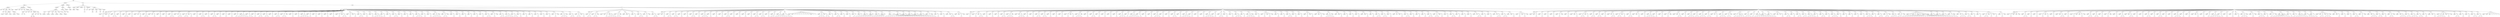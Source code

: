 digraph Tree {
	"t0" [label = "TEI"];
	"t1" [label = "teiHeader"];
	"t2" [label = "fileDesc"];
	"t3" [label = "titleStmt"];
	"t4" [label = "title"];
	"t5" [label = "title"];
	"t6" [label = "author"];
	"t7" [label = "idno"];
	"t8" [label = "idno"];
	"t9" [label = "persName"];
	"t10" [label = "forename"];
	"t11" [label = "nameLink"];
	"t12" [label = "surname"];
	"t13" [label = "author"];
	"t14" [label = "persName"];
	"t15" [label = "forename"];
	"t16" [label = "surname"];
	"t17" [label = "editor"];
	"t18" [label = "publicationStmt"];
	"t19" [label = "publisher"];
	"t20" [label = "idno"];
	"t21" [label = "idno"];
	"t22" [label = "idno"];
	"t23" [label = "availability"];
	"t24" [label = "licence"];
	"t25" [label = "ab"];
	"t26" [label = "ref"];
	"t27" [label = "sourceDesc"];
	"t28" [label = "bibl"];
	"t29" [label = "name"];
	"t30" [label = "idno"];
	"t31" [label = "idno"];
	"t32" [label = "availability"];
	"t33" [label = "licence"];
	"t34" [label = "ab"];
	"t35" [label = "ref"];
	"t36" [label = "bibl"];
	"t37" [label = "date"];
	"t38" [label = "date"];
	"t39" [label = "idno"];
	"t40" [label = "profileDesc"];
	"t41" [label = "particDesc"];
	"t42" [label = "listPerson"];
	"t43" [label = "person"];
	"t44" [label = "persName"];
	"t45" [label = "person"];
	"t46" [label = "persName"];
	"t47" [label = "person"];
	"t48" [label = "persName"];
	"t49" [label = "person"];
	"t50" [label = "persName"];
	"t51" [label = "person"];
	"t52" [label = "persName"];
	"t53" [label = "person"];
	"t54" [label = "persName"];
	"t55" [label = "textClass"];
	"t56" [label = "keywords"];
	"t57" [label = "term"];
	"t58" [label = "term"];
	"t59" [label = "classCode"];
	"t60" [label = "revisionDesc"];
	"t61" [label = "listChange"];
	"t62" [label = "change"];
	"t63" [label = "text"];
	"t64" [label = "front"];
	"t65" [label = "docTitle"];
	"t66" [label = "titlePart"];
	"t67" [label = "titlePart"];
	"t68" [label = "docDate"];
	"t69" [label = "docAuthor"];
	"t70" [label = "div"];
	"t71" [label = "div"];
	"t72" [label = "p"];
	"t73" [label = "performance"];
	"t74" [label = "ab"];
	"t75" [label = "castList"];
	"t76" [label = "head"];
	"t77" [label = "castItem"];
	"t78" [label = "role"];
	"t79" [label = "castItem"];
	"t80" [label = "role"];
	"t81" [label = "castItem"];
	"t82" [label = "role"];
	"t83" [label = "castItem"];
	"t84" [label = "role"];
	"t85" [label = "body"];
	"t86" [label = "div"];
	"t87" [label = "head"];
	"t88" [label = "stage"];
	"t89" [label = "div"];
	"t90" [label = "head"];
	"t91" [label = "sp"];
	"t92" [label = "speaker"];
	"t93" [label = "p"];
	"t94" [label = "s"];
	"t95" [label = "sp"];
	"t96" [label = "speaker"];
	"t97" [label = "p"];
	"t98" [label = "s"];
	"t99" [label = "sp"];
	"t100" [label = "speaker"];
	"t101" [label = "p"];
	"t102" [label = "s"];
	"t103" [label = "s"];
	"t104" [label = "sp"];
	"t105" [label = "speaker"];
	"t106" [label = "p"];
	"t107" [label = "s"];
	"t108" [label = "sp"];
	"t109" [label = "speaker"];
	"t110" [label = "p"];
	"t111" [label = "s"];
	"t112" [label = "s"];
	"t113" [label = "sp"];
	"t114" [label = "speaker"];
	"t115" [label = "p"];
	"t116" [label = "s"];
	"t117" [label = "sp"];
	"t118" [label = "speaker"];
	"t119" [label = "note"];
	"t120" [label = "p"];
	"t121" [label = "s"];
	"t122" [label = "sp"];
	"t123" [label = "speaker"];
	"t124" [label = "p"];
	"t125" [label = "s"];
	"t126" [label = "s"];
	"t127" [label = "sp"];
	"t128" [label = "speaker"];
	"t129" [label = "note"];
	"t130" [label = "p"];
	"t131" [label = "s"];
	"t132" [label = "sp"];
	"t133" [label = "speaker"];
	"t134" [label = "p"];
	"t135" [label = "s"];
	"t136" [label = "sp"];
	"t137" [label = "speaker"];
	"t138" [label = "p"];
	"t139" [label = "s"];
	"t140" [label = "sp"];
	"t141" [label = "speaker"];
	"t142" [label = "p"];
	"t143" [label = "s"];
	"t144" [label = "s"];
	"t145" [label = "sp"];
	"t146" [label = "speaker"];
	"t147" [label = "note"];
	"t148" [label = "p"];
	"t149" [label = "s"];
	"t150" [label = "s"];
	"t151" [label = "sp"];
	"t152" [label = "speaker"];
	"t153" [label = "p"];
	"t154" [label = "s"];
	"t155" [label = "s"];
	"t156" [label = "stage"];
	"t157" [label = "p"];
	"t158" [label = "s"];
	"t159" [label = "sp"];
	"t160" [label = "speaker"];
	"t161" [label = "p"];
	"t162" [label = "s"];
	"t163" [label = "sp"];
	"t164" [label = "speaker"];
	"t165" [label = "p"];
	"t166" [label = "s"];
	"t167" [label = "s"];
	"t168" [label = "sp"];
	"t169" [label = "speaker"];
	"t170" [label = "p"];
	"t171" [label = "s"];
	"t172" [label = "sp"];
	"t173" [label = "speaker"];
	"t174" [label = "p"];
	"t175" [label = "s"];
	"t176" [label = "s"];
	"t177" [label = "sp"];
	"t178" [label = "speaker"];
	"t179" [label = "p"];
	"t180" [label = "s"];
	"t181" [label = "sp"];
	"t182" [label = "speaker"];
	"t183" [label = "p"];
	"t184" [label = "s"];
	"t185" [label = "sp"];
	"t186" [label = "speaker"];
	"t187" [label = "p"];
	"t188" [label = "s"];
	"t189" [label = "sp"];
	"t190" [label = "speaker"];
	"t191" [label = "p"];
	"t192" [label = "s"];
	"t193" [label = "sp"];
	"t194" [label = "speaker"];
	"t195" [label = "p"];
	"t196" [label = "s"];
	"t197" [label = "s"];
	"t198" [label = "s"];
	"t199" [label = "s"];
	"t200" [label = "s"];
	"t201" [label = "sp"];
	"t202" [label = "speaker"];
	"t203" [label = "p"];
	"t204" [label = "s"];
	"t205" [label = "s"];
	"t206" [label = "sp"];
	"t207" [label = "speaker"];
	"t208" [label = "p"];
	"t209" [label = "s"];
	"t210" [label = "sp"];
	"t211" [label = "speaker"];
	"t212" [label = "p"];
	"t213" [label = "s"];
	"t214" [label = "s"];
	"t215" [label = "sp"];
	"t216" [label = "speaker"];
	"t217" [label = "p"];
	"t218" [label = "s"];
	"t219" [label = "s"];
	"t220" [label = "sp"];
	"t221" [label = "speaker"];
	"t222" [label = "p"];
	"t223" [label = "s"];
	"t224" [label = "sp"];
	"t225" [label = "speaker"];
	"t226" [label = "p"];
	"t227" [label = "s"];
	"t228" [label = "s"];
	"t229" [label = "sp"];
	"t230" [label = "speaker"];
	"t231" [label = "p"];
	"t232" [label = "s"];
	"t233" [label = "s"];
	"t234" [label = "stage"];
	"t235" [label = "sp"];
	"t236" [label = "speaker"];
	"t237" [label = "p"];
	"t238" [label = "s"];
	"t239" [label = "sp"];
	"t240" [label = "speaker"];
	"t241" [label = "p"];
	"t242" [label = "s"];
	"t243" [label = "sp"];
	"t244" [label = "speaker"];
	"t245" [label = "p"];
	"t246" [label = "s"];
	"t247" [label = "s"];
	"t248" [label = "s"];
	"t249" [label = "s"];
	"t250" [label = "sp"];
	"t251" [label = "speaker"];
	"t252" [label = "p"];
	"t253" [label = "s"];
	"t254" [label = "sp"];
	"t255" [label = "speaker"];
	"t256" [label = "p"];
	"t257" [label = "s"];
	"t258" [label = "sp"];
	"t259" [label = "speaker"];
	"t260" [label = "p"];
	"t261" [label = "s"];
	"t262" [label = "sp"];
	"t263" [label = "speaker"];
	"t264" [label = "p"];
	"t265" [label = "s"];
	"t266" [label = "sp"];
	"t267" [label = "speaker"];
	"t268" [label = "p"];
	"t269" [label = "s"];
	"t270" [label = "sp"];
	"t271" [label = "speaker"];
	"t272" [label = "p"];
	"t273" [label = "s"];
	"t274" [label = "stage"];
	"t275" [label = "p"];
	"t276" [label = "s"];
	"t277" [label = "s"];
	"t278" [label = "sp"];
	"t279" [label = "speaker"];
	"t280" [label = "p"];
	"t281" [label = "s"];
	"t282" [label = "stage"];
	"t283" [label = "p"];
	"t284" [label = "s"];
	"t285" [label = "sp"];
	"t286" [label = "speaker"];
	"t287" [label = "p"];
	"t288" [label = "s"];
	"t289" [label = "s"];
	"t290" [label = "sp"];
	"t291" [label = "speaker"];
	"t292" [label = "p"];
	"t293" [label = "s"];
	"t294" [label = "sp"];
	"t295" [label = "speaker"];
	"t296" [label = "p"];
	"t297" [label = "s"];
	"t298" [label = "sp"];
	"t299" [label = "speaker"];
	"t300" [label = "p"];
	"t301" [label = "s"];
	"t302" [label = "s"];
	"t303" [label = "s"];
	"t304" [label = "s"];
	"t305" [label = "sp"];
	"t306" [label = "speaker"];
	"t307" [label = "p"];
	"t308" [label = "s"];
	"t309" [label = "sp"];
	"t310" [label = "speaker"];
	"t311" [label = "p"];
	"t312" [label = "s"];
	"t313" [label = "sp"];
	"t314" [label = "speaker"];
	"t315" [label = "p"];
	"t316" [label = "s"];
	"t317" [label = "s"];
	"t318" [label = "sp"];
	"t319" [label = "speaker"];
	"t320" [label = "p"];
	"t321" [label = "s"];
	"t322" [label = "sp"];
	"t323" [label = "speaker"];
	"t324" [label = "p"];
	"t325" [label = "s"];
	"t326" [label = "sp"];
	"t327" [label = "speaker"];
	"t328" [label = "p"];
	"t329" [label = "s"];
	"t330" [label = "sp"];
	"t331" [label = "speaker"];
	"t332" [label = "p"];
	"t333" [label = "s"];
	"t334" [label = "s"];
	"t335" [label = "s"];
	"t336" [label = "sp"];
	"t337" [label = "speaker"];
	"t338" [label = "p"];
	"t339" [label = "s"];
	"t340" [label = "sp"];
	"t341" [label = "speaker"];
	"t342" [label = "p"];
	"t343" [label = "s"];
	"t344" [label = "sp"];
	"t345" [label = "speaker"];
	"t346" [label = "p"];
	"t347" [label = "s"];
	"t348" [label = "s"];
	"t349" [label = "s"];
	"t350" [label = "s"];
	"t351" [label = "stage"];
	"t352" [label = "sp"];
	"t353" [label = "speaker"];
	"t354" [label = "p"];
	"t355" [label = "s"];
	"t356" [label = "s"];
	"t357" [label = "stage"];
	"t358" [label = "sp"];
	"t359" [label = "speaker"];
	"t360" [label = "p"];
	"t361" [label = "s"];
	"t362" [label = "sp"];
	"t363" [label = "speaker"];
	"t364" [label = "p"];
	"t365" [label = "s"];
	"t366" [label = "sp"];
	"t367" [label = "speaker"];
	"t368" [label = "p"];
	"t369" [label = "s"];
	"t370" [label = "sp"];
	"t371" [label = "speaker"];
	"t372" [label = "p"];
	"t373" [label = "s"];
	"t374" [label = "sp"];
	"t375" [label = "speaker"];
	"t376" [label = "p"];
	"t377" [label = "s"];
	"t378" [label = "sp"];
	"t379" [label = "speaker"];
	"t380" [label = "p"];
	"t381" [label = "s"];
	"t382" [label = "sp"];
	"t383" [label = "speaker"];
	"t384" [label = "p"];
	"t385" [label = "s"];
	"t386" [label = "s"];
	"t387" [label = "sp"];
	"t388" [label = "speaker"];
	"t389" [label = "p"];
	"t390" [label = "s"];
	"t391" [label = "stage"];
	"t392" [label = "sp"];
	"t393" [label = "speaker"];
	"t394" [label = "p"];
	"t395" [label = "s"];
	"t396" [label = "s"];
	"t397" [label = "sp"];
	"t398" [label = "speaker"];
	"t399" [label = "p"];
	"t400" [label = "s"];
	"t401" [label = "s"];
	"t402" [label = "s"];
	"t403" [label = "s"];
	"t404" [label = "sp"];
	"t405" [label = "speaker"];
	"t406" [label = "p"];
	"t407" [label = "s"];
	"t408" [label = "s"];
	"t409" [label = "sp"];
	"t410" [label = "speaker"];
	"t411" [label = "p"];
	"t412" [label = "s"];
	"t413" [label = "sp"];
	"t414" [label = "speaker"];
	"t415" [label = "p"];
	"t416" [label = "s"];
	"t417" [label = "sp"];
	"t418" [label = "speaker"];
	"t419" [label = "p"];
	"t420" [label = "s"];
	"t421" [label = "sp"];
	"t422" [label = "speaker"];
	"t423" [label = "p"];
	"t424" [label = "s"];
	"t425" [label = "sp"];
	"t426" [label = "speaker"];
	"t427" [label = "p"];
	"t428" [label = "s"];
	"t429" [label = "sp"];
	"t430" [label = "speaker"];
	"t431" [label = "p"];
	"t432" [label = "s"];
	"t433" [label = "sp"];
	"t434" [label = "speaker"];
	"t435" [label = "p"];
	"t436" [label = "s"];
	"t437" [label = "stage"];
	"t438" [label = "sp"];
	"t439" [label = "speaker"];
	"t440" [label = "p"];
	"t441" [label = "s"];
	"t442" [label = "s"];
	"t443" [label = "s"];
	"t444" [label = "stage"];
	"t445" [label = "sp"];
	"t446" [label = "speaker"];
	"t447" [label = "p"];
	"t448" [label = "s"];
	"t449" [label = "s"];
	"t450" [label = "sp"];
	"t451" [label = "speaker"];
	"t452" [label = "p"];
	"t453" [label = "s"];
	"t454" [label = "s"];
	"t455" [label = "stage"];
	"t456" [label = "p"];
	"t457" [label = "s"];
	"t458" [label = "div"];
	"t459" [label = "head"];
	"t460" [label = "sp"];
	"t461" [label = "speaker"];
	"t462" [label = "p"];
	"t463" [label = "s"];
	"t464" [label = "s"];
	"t465" [label = "sp"];
	"t466" [label = "speaker"];
	"t467" [label = "p"];
	"t468" [label = "s"];
	"t469" [label = "s"];
	"t470" [label = "stage"];
	"t471" [label = "sp"];
	"t472" [label = "speaker"];
	"t473" [label = "stage"];
	"t474" [label = "p"];
	"t475" [label = "s"];
	"t476" [label = "stage"];
	"t477" [label = "p"];
	"t478" [label = "s"];
	"t479" [label = "s"];
	"t480" [label = "s"];
	"t481" [label = "s"];
	"t482" [label = "sp"];
	"t483" [label = "speaker"];
	"t484" [label = "p"];
	"t485" [label = "s"];
	"t486" [label = "s"];
	"t487" [label = "stage"];
	"t488" [label = "sp"];
	"t489" [label = "speaker"];
	"t490" [label = "stage"];
	"t491" [label = "p"];
	"t492" [label = "s"];
	"t493" [label = "sp"];
	"t494" [label = "speaker"];
	"t495" [label = "p"];
	"t496" [label = "s"];
	"t497" [label = "sp"];
	"t498" [label = "speaker"];
	"t499" [label = "p"];
	"t500" [label = "s"];
	"t501" [label = "s"];
	"t502" [label = "sp"];
	"t503" [label = "speaker"];
	"t504" [label = "p"];
	"t505" [label = "s"];
	"t506" [label = "stage"];
	"t507" [label = "sp"];
	"t508" [label = "speaker"];
	"t509" [label = "p"];
	"t510" [label = "s"];
	"t511" [label = "s"];
	"t512" [label = "div"];
	"t513" [label = "head"];
	"t514" [label = "sp"];
	"t515" [label = "speaker"];
	"t516" [label = "stage"];
	"t517" [label = "p"];
	"t518" [label = "s"];
	"t519" [label = "sp"];
	"t520" [label = "speaker"];
	"t521" [label = "p"];
	"t522" [label = "s"];
	"t523" [label = "s"];
	"t524" [label = "sp"];
	"t525" [label = "speaker"];
	"t526" [label = "p"];
	"t527" [label = "s"];
	"t528" [label = "s"];
	"t529" [label = "sp"];
	"t530" [label = "speaker"];
	"t531" [label = "p"];
	"t532" [label = "s"];
	"t533" [label = "sp"];
	"t534" [label = "speaker"];
	"t535" [label = "p"];
	"t536" [label = "s"];
	"t537" [label = "sp"];
	"t538" [label = "speaker"];
	"t539" [label = "p"];
	"t540" [label = "s"];
	"t541" [label = "s"];
	"t542" [label = "sp"];
	"t543" [label = "speaker"];
	"t544" [label = "p"];
	"t545" [label = "s"];
	"t546" [label = "sp"];
	"t547" [label = "speaker"];
	"t548" [label = "p"];
	"t549" [label = "s"];
	"t550" [label = "s"];
	"t551" [label = "s"];
	"t552" [label = "sp"];
	"t553" [label = "speaker"];
	"t554" [label = "p"];
	"t555" [label = "s"];
	"t556" [label = "sp"];
	"t557" [label = "speaker"];
	"t558" [label = "p"];
	"t559" [label = "s"];
	"t560" [label = "sp"];
	"t561" [label = "speaker"];
	"t562" [label = "p"];
	"t563" [label = "s"];
	"t564" [label = "sp"];
	"t565" [label = "speaker"];
	"t566" [label = "p"];
	"t567" [label = "s"];
	"t568" [label = "s"];
	"t569" [label = "sp"];
	"t570" [label = "speaker"];
	"t571" [label = "p"];
	"t572" [label = "s"];
	"t573" [label = "sp"];
	"t574" [label = "speaker"];
	"t575" [label = "p"];
	"t576" [label = "s"];
	"t577" [label = "sp"];
	"t578" [label = "speaker"];
	"t579" [label = "p"];
	"t580" [label = "s"];
	"t581" [label = "sp"];
	"t582" [label = "speaker"];
	"t583" [label = "p"];
	"t584" [label = "s"];
	"t585" [label = "sp"];
	"t586" [label = "speaker"];
	"t587" [label = "p"];
	"t588" [label = "s"];
	"t589" [label = "s"];
	"t590" [label = "sp"];
	"t591" [label = "speaker"];
	"t592" [label = "p"];
	"t593" [label = "s"];
	"t594" [label = "s"];
	"t595" [label = "sp"];
	"t596" [label = "speaker"];
	"t597" [label = "p"];
	"t598" [label = "s"];
	"t599" [label = "sp"];
	"t600" [label = "speaker"];
	"t601" [label = "p"];
	"t602" [label = "s"];
	"t603" [label = "s"];
	"t604" [label = "sp"];
	"t605" [label = "speaker"];
	"t606" [label = "p"];
	"t607" [label = "s"];
	"t608" [label = "s"];
	"t609" [label = "s"];
	"t610" [label = "s"];
	"t611" [label = "s"];
	"t612" [label = "s"];
	"t613" [label = "sp"];
	"t614" [label = "speaker"];
	"t615" [label = "p"];
	"t616" [label = "s"];
	"t617" [label = "s"];
	"t618" [label = "sp"];
	"t619" [label = "speaker"];
	"t620" [label = "stage"];
	"t621" [label = "l"];
	"t622" [label = "l"];
	"t623" [label = "l"];
	"t624" [label = "l"];
	"t625" [label = "l"];
	"t626" [label = "l"];
	"t627" [label = "l"];
	"t628" [label = "stage"];
	"t629" [label = "l"];
	"t630" [label = "l"];
	"t631" [label = "sp"];
	"t632" [label = "speaker"];
	"t633" [label = "p"];
	"t634" [label = "s"];
	"t635" [label = "s"];
	"t636" [label = "s"];
	"t637" [label = "stage"];
	"t638" [label = "p"];
	"t639" [label = "s"];
	"t640" [label = "s"];
	"t641" [label = "sp"];
	"t642" [label = "speaker"];
	"t643" [label = "p"];
	"t644" [label = "s"];
	"t645" [label = "sp"];
	"t646" [label = "speaker"];
	"t647" [label = "p"];
	"t648" [label = "s"];
	"t649" [label = "s"];
	"t650" [label = "sp"];
	"t651" [label = "speaker"];
	"t652" [label = "p"];
	"t653" [label = "s"];
	"t654" [label = "sp"];
	"t655" [label = "speaker"];
	"t656" [label = "p"];
	"t657" [label = "s"];
	"t658" [label = "sp"];
	"t659" [label = "speaker"];
	"t660" [label = "p"];
	"t661" [label = "s"];
	"t662" [label = "sp"];
	"t663" [label = "speaker"];
	"t664" [label = "p"];
	"t665" [label = "s"];
	"t666" [label = "sp"];
	"t667" [label = "speaker"];
	"t668" [label = "p"];
	"t669" [label = "s"];
	"t670" [label = "s"];
	"t671" [label = "sp"];
	"t672" [label = "speaker"];
	"t673" [label = "p"];
	"t674" [label = "s"];
	"t675" [label = "s"];
	"t676" [label = "s"];
	"t677" [label = "s"];
	"t678" [label = "sp"];
	"t679" [label = "speaker"];
	"t680" [label = "p"];
	"t681" [label = "s"];
	"t682" [label = "sp"];
	"t683" [label = "speaker"];
	"t684" [label = "p"];
	"t685" [label = "s"];
	"t686" [label = "s"];
	"t687" [label = "s"];
	"t688" [label = "s"];
	"t689" [label = "s"];
	"t690" [label = "sp"];
	"t691" [label = "speaker"];
	"t692" [label = "p"];
	"t693" [label = "s"];
	"t694" [label = "s"];
	"t695" [label = "s"];
	"t696" [label = "s"];
	"t697" [label = "s"];
	"t698" [label = "s"];
	"t699" [label = "s"];
	"t700" [label = "s"];
	"t701" [label = "s"];
	"t702" [label = "s"];
	"t703" [label = "s"];
	"t704" [label = "s"];
	"t705" [label = "s"];
	"t706" [label = "sp"];
	"t707" [label = "speaker"];
	"t708" [label = "p"];
	"t709" [label = "s"];
	"t710" [label = "s"];
	"t711" [label = "s"];
	"t712" [label = "s"];
	"t713" [label = "sp"];
	"t714" [label = "speaker"];
	"t715" [label = "p"];
	"t716" [label = "s"];
	"t717" [label = "sp"];
	"t718" [label = "speaker"];
	"t719" [label = "p"];
	"t720" [label = "s"];
	"t721" [label = "s"];
	"t722" [label = "sp"];
	"t723" [label = "speaker"];
	"t724" [label = "p"];
	"t725" [label = "s"];
	"t726" [label = "sp"];
	"t727" [label = "speaker"];
	"t728" [label = "p"];
	"t729" [label = "s"];
	"t730" [label = "sp"];
	"t731" [label = "speaker"];
	"t732" [label = "p"];
	"t733" [label = "s"];
	"t734" [label = "stage"];
	"t735" [label = "sp"];
	"t736" [label = "speaker"];
	"t737" [label = "p"];
	"t738" [label = "s"];
	"t739" [label = "sp"];
	"t740" [label = "speaker"];
	"t741" [label = "p"];
	"t742" [label = "s"];
	"t743" [label = "sp"];
	"t744" [label = "speaker"];
	"t745" [label = "stage"];
	"t746" [label = "p"];
	"t747" [label = "s"];
	"t748" [label = "s"];
	"t749" [label = "sp"];
	"t750" [label = "speaker"];
	"t751" [label = "stage"];
	"t752" [label = "p"];
	"t753" [label = "s"];
	"t754" [label = "stage"];
	"t755" [label = "div"];
	"t756" [label = "head"];
	"t757" [label = "sp"];
	"t758" [label = "speaker"];
	"t759" [label = "p"];
	"t760" [label = "s"];
	"t761" [label = "sp"];
	"t762" [label = "speaker"];
	"t763" [label = "p"];
	"t764" [label = "s"];
	"t765" [label = "stage"];
	"t766" [label = "p"];
	"t767" [label = "s"];
	"t768" [label = "s"];
	"t769" [label = "sp"];
	"t770" [label = "speaker"];
	"t771" [label = "p"];
	"t772" [label = "s"];
	"t773" [label = "sp"];
	"t774" [label = "speaker"];
	"t775" [label = "p"];
	"t776" [label = "s"];
	"t777" [label = "sp"];
	"t778" [label = "speaker"];
	"t779" [label = "p"];
	"t780" [label = "s"];
	"t781" [label = "sp"];
	"t782" [label = "speaker"];
	"t783" [label = "p"];
	"t784" [label = "s"];
	"t785" [label = "s"];
	"t786" [label = "sp"];
	"t787" [label = "speaker"];
	"t788" [label = "p"];
	"t789" [label = "s"];
	"t790" [label = "s"];
	"t791" [label = "s"];
	"t792" [label = "stage"];
	"t793" [label = "sp"];
	"t794" [label = "speaker"];
	"t795" [label = "stage"];
	"t796" [label = "p"];
	"t797" [label = "s"];
	"t798" [label = "s"];
	"t799" [label = "s"];
	"t800" [label = "sp"];
	"t801" [label = "speaker"];
	"t802" [label = "p"];
	"t803" [label = "s"];
	"t804" [label = "sp"];
	"t805" [label = "speaker"];
	"t806" [label = "p"];
	"t807" [label = "s"];
	"t808" [label = "sp"];
	"t809" [label = "speaker"];
	"t810" [label = "p"];
	"t811" [label = "s"];
	"t812" [label = "s"];
	"t813" [label = "sp"];
	"t814" [label = "speaker"];
	"t815" [label = "p"];
	"t816" [label = "s"];
	"t817" [label = "s"];
	"t818" [label = "sp"];
	"t819" [label = "speaker"];
	"t820" [label = "p"];
	"t821" [label = "s"];
	"t822" [label = "sp"];
	"t823" [label = "speaker"];
	"t824" [label = "p"];
	"t825" [label = "s"];
	"t826" [label = "sp"];
	"t827" [label = "speaker"];
	"t828" [label = "p"];
	"t829" [label = "s"];
	"t830" [label = "sp"];
	"t831" [label = "speaker"];
	"t832" [label = "p"];
	"t833" [label = "s"];
	"t834" [label = "stage"];
	"t835" [label = "p"];
	"t836" [label = "s"];
	"t837" [label = "sp"];
	"t838" [label = "speaker"];
	"t839" [label = "p"];
	"t840" [label = "s"];
	"t841" [label = "s"];
	"t842" [label = "s"];
	"t843" [label = "stage"];
	"t844" [label = "sp"];
	"t845" [label = "speaker"];
	"t846" [label = "p"];
	"t847" [label = "s"];
	"t848" [label = "sp"];
	"t849" [label = "speaker"];
	"t850" [label = "p"];
	"t851" [label = "s"];
	"t852" [label = "s"];
	"t853" [label = "sp"];
	"t854" [label = "speaker"];
	"t855" [label = "p"];
	"t856" [label = "s"];
	"t857" [label = "sp"];
	"t858" [label = "speaker"];
	"t859" [label = "p"];
	"t860" [label = "s"];
	"t861" [label = "sp"];
	"t862" [label = "speaker"];
	"t863" [label = "p"];
	"t864" [label = "s"];
	"t865" [label = "sp"];
	"t866" [label = "speaker"];
	"t867" [label = "p"];
	"t868" [label = "s"];
	"t869" [label = "sp"];
	"t870" [label = "speaker"];
	"t871" [label = "p"];
	"t872" [label = "s"];
	"t873" [label = "s"];
	"t874" [label = "s"];
	"t875" [label = "sp"];
	"t876" [label = "speaker"];
	"t877" [label = "p"];
	"t878" [label = "s"];
	"t879" [label = "sp"];
	"t880" [label = "speaker"];
	"t881" [label = "p"];
	"t882" [label = "s"];
	"t883" [label = "s"];
	"t884" [label = "s"];
	"t885" [label = "s"];
	"t886" [label = "s"];
	"t887" [label = "sp"];
	"t888" [label = "speaker"];
	"t889" [label = "p"];
	"t890" [label = "s"];
	"t891" [label = "sp"];
	"t892" [label = "speaker"];
	"t893" [label = "p"];
	"t894" [label = "s"];
	"t895" [label = "sp"];
	"t896" [label = "speaker"];
	"t897" [label = "p"];
	"t898" [label = "s"];
	"t899" [label = "sp"];
	"t900" [label = "speaker"];
	"t901" [label = "p"];
	"t902" [label = "s"];
	"t903" [label = "s"];
	"t904" [label = "s"];
	"t905" [label = "sp"];
	"t906" [label = "speaker"];
	"t907" [label = "p"];
	"t908" [label = "s"];
	"t909" [label = "sp"];
	"t910" [label = "speaker"];
	"t911" [label = "p"];
	"t912" [label = "s"];
	"t913" [label = "sp"];
	"t914" [label = "speaker"];
	"t915" [label = "p"];
	"t916" [label = "s"];
	"t917" [label = "s"];
	"t918" [label = "sp"];
	"t919" [label = "speaker"];
	"t920" [label = "p"];
	"t921" [label = "s"];
	"t922" [label = "sp"];
	"t923" [label = "speaker"];
	"t924" [label = "p"];
	"t925" [label = "s"];
	"t926" [label = "s"];
	"t927" [label = "s"];
	"t928" [label = "s"];
	"t929" [label = "sp"];
	"t930" [label = "speaker"];
	"t931" [label = "p"];
	"t932" [label = "s"];
	"t933" [label = "sp"];
	"t934" [label = "speaker"];
	"t935" [label = "p"];
	"t936" [label = "s"];
	"t937" [label = "sp"];
	"t938" [label = "speaker"];
	"t939" [label = "p"];
	"t940" [label = "s"];
	"t941" [label = "sp"];
	"t942" [label = "speaker"];
	"t943" [label = "p"];
	"t944" [label = "s"];
	"t945" [label = "s"];
	"t946" [label = "s"];
	"t947" [label = "s"];
	"t948" [label = "sp"];
	"t949" [label = "speaker"];
	"t950" [label = "p"];
	"t951" [label = "s"];
	"t952" [label = "sp"];
	"t953" [label = "speaker"];
	"t954" [label = "p"];
	"t955" [label = "s"];
	"t956" [label = "s"];
	"t957" [label = "sp"];
	"t958" [label = "speaker"];
	"t959" [label = "p"];
	"t960" [label = "s"];
	"t961" [label = "sp"];
	"t962" [label = "speaker"];
	"t963" [label = "p"];
	"t964" [label = "s"];
	"t965" [label = "sp"];
	"t966" [label = "speaker"];
	"t967" [label = "p"];
	"t968" [label = "s"];
	"t969" [label = "s"];
	"t970" [label = "s"];
	"t971" [label = "sp"];
	"t972" [label = "speaker"];
	"t973" [label = "p"];
	"t974" [label = "s"];
	"t975" [label = "sp"];
	"t976" [label = "speaker"];
	"t977" [label = "p"];
	"t978" [label = "s"];
	"t979" [label = "s"];
	"t980" [label = "s"];
	"t981" [label = "s"];
	"t982" [label = "stage"];
	"t983" [label = "sp"];
	"t984" [label = "speaker"];
	"t985" [label = "p"];
	"t986" [label = "s"];
	"t987" [label = "sp"];
	"t988" [label = "speaker"];
	"t989" [label = "p"];
	"t990" [label = "s"];
	"t991" [label = "stage"];
	"t992" [label = "p"];
	"t993" [label = "s"];
	"t994" [label = "stage"];
	"t995" [label = "sp"];
	"t996" [label = "speaker"];
	"t997" [label = "p"];
	"t998" [label = "s"];
	"t999" [label = "sp"];
	"t1000" [label = "speaker"];
	"t1001" [label = "p"];
	"t1002" [label = "s"];
	"t1003" [label = "sp"];
	"t1004" [label = "speaker"];
	"t1005" [label = "p"];
	"t1006" [label = "s"];
	"t1007" [label = "s"];
	"t1008" [label = "sp"];
	"t1009" [label = "speaker"];
	"t1010" [label = "p"];
	"t1011" [label = "s"];
	"t1012" [label = "sp"];
	"t1013" [label = "speaker"];
	"t1014" [label = "p"];
	"t1015" [label = "s"];
	"t1016" [label = "sp"];
	"t1017" [label = "speaker"];
	"t1018" [label = "p"];
	"t1019" [label = "s"];
	"t1020" [label = "stage"];
	"t1021" [label = "p"];
	"t1022" [label = "s"];
	"t1023" [label = "sp"];
	"t1024" [label = "speaker"];
	"t1025" [label = "stage"];
	"t1026" [label = "p"];
	"t1027" [label = "s"];
	"t1028" [label = "stage"];
	"t1029" [label = "sp"];
	"t1030" [label = "speaker"];
	"t1031" [label = "p"];
	"t1032" [label = "s"];
	"t1033" [label = "s"];
	"t1034" [label = "s"];
	"t1035" [label = "s"];
	"t1036" [label = "stage"];
	"t1037" [label = "sp"];
	"t1038" [label = "speaker"];
	"t1039" [label = "stage"];
	"t1040" [label = "p"];
	"t1041" [label = "s"];
	"t1042" [label = "sp"];
	"t1043" [label = "speaker"];
	"t1044" [label = "p"];
	"t1045" [label = "s"];
	"t1046" [label = "sp"];
	"t1047" [label = "speaker"];
	"t1048" [label = "p"];
	"t1049" [label = "s"];
	"t1050" [label = "sp"];
	"t1051" [label = "speaker"];
	"t1052" [label = "p"];
	"t1053" [label = "s"];
	"t1054" [label = "sp"];
	"t1055" [label = "speaker"];
	"t1056" [label = "stage"];
	"t1057" [label = "p"];
	"t1058" [label = "s"];
	"t1059" [label = "sp"];
	"t1060" [label = "speaker"];
	"t1061" [label = "p"];
	"t1062" [label = "s"];
	"t1063" [label = "sp"];
	"t1064" [label = "speaker"];
	"t1065" [label = "p"];
	"t1066" [label = "s"];
	"t1067" [label = "s"];
	"t1068" [label = "sp"];
	"t1069" [label = "speaker"];
	"t1070" [label = "p"];
	"t1071" [label = "s"];
	"t1072" [label = "s"];
	"t1073" [label = "sp"];
	"t1074" [label = "speaker"];
	"t1075" [label = "p"];
	"t1076" [label = "s"];
	"t1077" [label = "sp"];
	"t1078" [label = "speaker"];
	"t1079" [label = "note"];
	"t1080" [label = "stage"];
	"t1081" [label = "p"];
	"t1082" [label = "s"];
	"t1083" [label = "sp"];
	"t1084" [label = "speaker"];
	"t1085" [label = "p"];
	"t1086" [label = "s"];
	"t1087" [label = "s"];
	"t1088" [label = "sp"];
	"t1089" [label = "speaker"];
	"t1090" [label = "p"];
	"t1091" [label = "s"];
	"t1092" [label = "sp"];
	"t1093" [label = "speaker"];
	"t1094" [label = "p"];
	"t1095" [label = "s"];
	"t1096" [label = "sp"];
	"t1097" [label = "speaker"];
	"t1098" [label = "p"];
	"t1099" [label = "s"];
	"t1100" [label = "sp"];
	"t1101" [label = "speaker"];
	"t1102" [label = "p"];
	"t1103" [label = "s"];
	"t1104" [label = "s"];
	"t1105" [label = "sp"];
	"t1106" [label = "speaker"];
	"t1107" [label = "p"];
	"t1108" [label = "s"];
	"t1109" [label = "s"];
	"t1110" [label = "stage"];
	"t1111" [label = "p"];
	"t1112" [label = "s"];
	"t1113" [label = "sp"];
	"t1114" [label = "speaker"];
	"t1115" [label = "p"];
	"t1116" [label = "s"];
	"t1117" [label = "sp"];
	"t1118" [label = "speaker"];
	"t1119" [label = "p"];
	"t1120" [label = "s"];
	"t1121" [label = "s"];
	"t1122" [label = "sp"];
	"t1123" [label = "speaker"];
	"t1124" [label = "p"];
	"t1125" [label = "s"];
	"t1126" [label = "sp"];
	"t1127" [label = "speaker"];
	"t1128" [label = "p"];
	"t1129" [label = "s"];
	"t1130" [label = "sp"];
	"t1131" [label = "speaker"];
	"t1132" [label = "p"];
	"t1133" [label = "s"];
	"t1134" [label = "sp"];
	"t1135" [label = "speaker"];
	"t1136" [label = "note"];
	"t1137" [label = "p"];
	"t1138" [label = "s"];
	"t1139" [label = "s"];
	"t1140" [label = "sp"];
	"t1141" [label = "speaker"];
	"t1142" [label = "p"];
	"t1143" [label = "s"];
	"t1144" [label = "sp"];
	"t1145" [label = "speaker"];
	"t1146" [label = "p"];
	"t1147" [label = "s"];
	"t1148" [label = "sp"];
	"t1149" [label = "speaker"];
	"t1150" [label = "note"];
	"t1151" [label = "p"];
	"t1152" [label = "s"];
	"t1153" [label = "s"];
	"t1154" [label = "sp"];
	"t1155" [label = "speaker"];
	"t1156" [label = "p"];
	"t1157" [label = "s"];
	"t1158" [label = "s"];
	"t1159" [label = "sp"];
	"t1160" [label = "speaker"];
	"t1161" [label = "stage"];
	"t1162" [label = "p"];
	"t1163" [label = "s"];
	"t1164" [label = "sp"];
	"t1165" [label = "speaker"];
	"t1166" [label = "p"];
	"t1167" [label = "s"];
	"t1168" [label = "stage"];
	"t1169" [label = "p"];
	"t1170" [label = "s"];
	"t1171" [label = "stage"];
	"t1172" [label = "div"];
	"t1173" [label = "head"];
	"t1174" [label = "sp"];
	"t1175" [label = "speaker"];
	"t1176" [label = "stage"];
	"t1177" [label = "p"];
	"t1178" [label = "s"];
	"t1179" [label = "sp"];
	"t1180" [label = "speaker"];
	"t1181" [label = "p"];
	"t1182" [label = "s"];
	"t1183" [label = "sp"];
	"t1184" [label = "speaker"];
	"t1185" [label = "p"];
	"t1186" [label = "s"];
	"t1187" [label = "sp"];
	"t1188" [label = "speaker"];
	"t1189" [label = "p"];
	"t1190" [label = "s"];
	"t1191" [label = "sp"];
	"t1192" [label = "speaker"];
	"t1193" [label = "p"];
	"t1194" [label = "s"];
	"t1195" [label = "stage"];
	"t1196" [label = "sp"];
	"t1197" [label = "speaker"];
	"t1198" [label = "p"];
	"t1199" [label = "s"];
	"t1200" [label = "sp"];
	"t1201" [label = "speaker"];
	"t1202" [label = "stage"];
	"t1203" [label = "p"];
	"t1204" [label = "s"];
	"t1205" [label = "sp"];
	"t1206" [label = "speaker"];
	"t1207" [label = "p"];
	"t1208" [label = "s"];
	"t1209" [label = "s"];
	"t1210" [label = "stage"];
	"t1211" [label = "p"];
	"t1212" [label = "s"];
	"t1213" [label = "sp"];
	"t1214" [label = "speaker"];
	"t1215" [label = "p"];
	"t1216" [label = "s"];
	"t1217" [label = "s"];
	"t1218" [label = "sp"];
	"t1219" [label = "speaker"];
	"t1220" [label = "p"];
	"t1221" [label = "s"];
	"t1222" [label = "s"];
	"t1223" [label = "sp"];
	"t1224" [label = "speaker"];
	"t1225" [label = "p"];
	"t1226" [label = "s"];
	"t1227" [label = "sp"];
	"t1228" [label = "speaker"];
	"t1229" [label = "note"];
	"t1230" [label = "p"];
	"t1231" [label = "s"];
	"t1232" [label = "s"];
	"t1233" [label = "sp"];
	"t1234" [label = "speaker"];
	"t1235" [label = "p"];
	"t1236" [label = "s"];
	"t1237" [label = "s"];
	"t1238" [label = "stage"];
	"t1239" [label = "p"];
	"t1240" [label = "s"];
	"t1241" [label = "sp"];
	"t1242" [label = "speaker"];
	"t1243" [label = "p"];
	"t1244" [label = "s"];
	"t1245" [label = "s"];
	"t1246" [label = "sp"];
	"t1247" [label = "speaker"];
	"t1248" [label = "stage"];
	"t1249" [label = "p"];
	"t1250" [label = "s"];
	"t1251" [label = "sp"];
	"t1252" [label = "speaker"];
	"t1253" [label = "p"];
	"t1254" [label = "s"];
	"t1255" [label = "sp"];
	"t1256" [label = "speaker"];
	"t1257" [label = "p"];
	"t1258" [label = "s"];
	"t1259" [label = "s"];
	"t1260" [label = "s"];
	"t1261" [label = "s"];
	"t1262" [label = "sp"];
	"t1263" [label = "speaker"];
	"t1264" [label = "p"];
	"t1265" [label = "s"];
	"t1266" [label = "sp"];
	"t1267" [label = "speaker"];
	"t1268" [label = "p"];
	"t1269" [label = "s"];
	"t1270" [label = "sp"];
	"t1271" [label = "speaker"];
	"t1272" [label = "p"];
	"t1273" [label = "s"];
	"t1274" [label = "stage"];
	"t1275" [label = "sp"];
	"t1276" [label = "speaker"];
	"t1277" [label = "stage"];
	"t1278" [label = "p"];
	"t1279" [label = "s"];
	"t1280" [label = "s"];
	"t1281" [label = "sp"];
	"t1282" [label = "speaker"];
	"t1283" [label = "p"];
	"t1284" [label = "s"];
	"t1285" [label = "sp"];
	"t1286" [label = "speaker"];
	"t1287" [label = "p"];
	"t1288" [label = "s"];
	"t1289" [label = "s"];
	"t1290" [label = "s"];
	"t1291" [label = "sp"];
	"t1292" [label = "speaker"];
	"t1293" [label = "p"];
	"t1294" [label = "s"];
	"t1295" [label = "s"];
	"t1296" [label = "sp"];
	"t1297" [label = "speaker"];
	"t1298" [label = "p"];
	"t1299" [label = "s"];
	"t1300" [label = "s"];
	"t1301" [label = "s"];
	"t1302" [label = "sp"];
	"t1303" [label = "speaker"];
	"t1304" [label = "p"];
	"t1305" [label = "s"];
	"t1306" [label = "s"];
	"t1307" [label = "sp"];
	"t1308" [label = "speaker"];
	"t1309" [label = "note"];
	"t1310" [label = "p"];
	"t1311" [label = "s"];
	"t1312" [label = "sp"];
	"t1313" [label = "speaker"];
	"t1314" [label = "p"];
	"t1315" [label = "s"];
	"t1316" [label = "s"];
	"t1317" [label = "s"];
	"t1318" [label = "sp"];
	"t1319" [label = "speaker"];
	"t1320" [label = "p"];
	"t1321" [label = "s"];
	"t1322" [label = "s"];
	"t1323" [label = "stage"];
	"t1324" [label = "sp"];
	"t1325" [label = "speaker"];
	"t1326" [label = "p"];
	"t1327" [label = "s"];
	"t1328" [label = "stage"];
	"t1329" [label = "p"];
	"t1330" [label = "s"];
	"t1331" [label = "s"];
	"t1332" [label = "s"];
	"t1333" [label = "s"];
	"t1334" [label = "sp"];
	"t1335" [label = "speaker"];
	"t1336" [label = "p"];
	"t1337" [label = "s"];
	"t1338" [label = "s"];
	"t1339" [label = "s"];
	"t1340" [label = "sp"];
	"t1341" [label = "speaker"];
	"t1342" [label = "p"];
	"t1343" [label = "s"];
	"t1344" [label = "sp"];
	"t1345" [label = "speaker"];
	"t1346" [label = "p"];
	"t1347" [label = "s"];
	"t1348" [label = "s"];
	"t1349" [label = "s"];
	"t1350" [label = "s"];
	"t1351" [label = "s"];
	"t1352" [label = "s"];
	"t1353" [label = "s"];
	"t1354" [label = "sp"];
	"t1355" [label = "speaker"];
	"t1356" [label = "p"];
	"t1357" [label = "s"];
	"t1358" [label = "s"];
	"t1359" [label = "sp"];
	"t1360" [label = "speaker"];
	"t1361" [label = "p"];
	"t1362" [label = "s"];
	"t1363" [label = "sp"];
	"t1364" [label = "speaker"];
	"t1365" [label = "stage"];
	"t1366" [label = "note"];
	"t1367" [label = "p"];
	"t1368" [label = "s"];
	"t1369" [label = "sp"];
	"t1370" [label = "speaker"];
	"t1371" [label = "p"];
	"t1372" [label = "s"];
	"t1373" [label = "s"];
	"t1374" [label = "sp"];
	"t1375" [label = "speaker"];
	"t1376" [label = "p"];
	"t1377" [label = "s"];
	"t1378" [label = "sp"];
	"t1379" [label = "speaker"];
	"t1380" [label = "p"];
	"t1381" [label = "s"];
	"t1382" [label = "s"];
	"t1383" [label = "sp"];
	"t1384" [label = "speaker"];
	"t1385" [label = "p"];
	"t1386" [label = "s"];
	"t1387" [label = "s"];
	"t1388" [label = "sp"];
	"t1389" [label = "speaker"];
	"t1390" [label = "p"];
	"t1391" [label = "s"];
	"t1392" [label = "s"];
	"t1393" [label = "s"];
	"t1394" [label = "s"];
	"t1395" [label = "sp"];
	"t1396" [label = "speaker"];
	"t1397" [label = "p"];
	"t1398" [label = "s"];
	"t1399" [label = "sp"];
	"t1400" [label = "speaker"];
	"t1401" [label = "p"];
	"t1402" [label = "s"];
	"t1403" [label = "s"];
	"t1404" [label = "sp"];
	"t1405" [label = "speaker"];
	"t1406" [label = "p"];
	"t1407" [label = "s"];
	"t1408" [label = "sp"];
	"t1409" [label = "speaker"];
	"t1410" [label = "p"];
	"t1411" [label = "s"];
	"t1412" [label = "s"];
	"t1413" [label = "s"];
	"t1414" [label = "sp"];
	"t1415" [label = "speaker"];
	"t1416" [label = "p"];
	"t1417" [label = "s"];
	"t1418" [label = "sp"];
	"t1419" [label = "speaker"];
	"t1420" [label = "p"];
	"t1421" [label = "s"];
	"t1422" [label = "sp"];
	"t1423" [label = "speaker"];
	"t1424" [label = "p"];
	"t1425" [label = "s"];
	"t1426" [label = "sp"];
	"t1427" [label = "speaker"];
	"t1428" [label = "p"];
	"t1429" [label = "s"];
	"t1430" [label = "sp"];
	"t1431" [label = "speaker"];
	"t1432" [label = "p"];
	"t1433" [label = "s"];
	"t1434" [label = "sp"];
	"t1435" [label = "speaker"];
	"t1436" [label = "p"];
	"t1437" [label = "s"];
	"t1438" [label = "s"];
	"t1439" [label = "s"];
	"t1440" [label = "sp"];
	"t1441" [label = "speaker"];
	"t1442" [label = "p"];
	"t1443" [label = "s"];
	"t1444" [label = "sp"];
	"t1445" [label = "speaker"];
	"t1446" [label = "p"];
	"t1447" [label = "s"];
	"t1448" [label = "s"];
	"t1449" [label = "sp"];
	"t1450" [label = "speaker"];
	"t1451" [label = "p"];
	"t1452" [label = "s"];
	"t1453" [label = "s"];
	"t1454" [label = "stage"];
	"t1455" [label = "sp"];
	"t1456" [label = "speaker"];
	"t1457" [label = "p"];
	"t1458" [label = "s"];
	"t1459" [label = "s"];
	"t1460" [label = "s"];
	"t1461" [label = "sp"];
	"t1462" [label = "speaker"];
	"t1463" [label = "p"];
	"t1464" [label = "s"];
	"t1465" [label = "s"];
	"t1466" [label = "stage"];
	"t1467" [label = "sp"];
	"t1468" [label = "speaker"];
	"t1469" [label = "p"];
	"t1470" [label = "s"];
	"t1471" [label = "stage"];
	"t1472" [label = "p"];
	"t1473" [label = "s"];
	"t1474" [label = "stage"];
	"t1475" [label = "p"];
	"t1476" [label = "s"];
	"t1477" [label = "s"];
	"t1478" [label = "stage"];
	"t1479" [label = "p"];
	"t1480" [label = "s"];
	"t1481" [label = "s"];
	"t1482" [label = "s"];
	"t1483" [label = "s"];
	"t1484" [label = "s"];
	"t1485" [label = "s"];
	"t1486" [label = "s"];
	"t1487" [label = "s"];
	"t1488" [label = "s"];
	"t1489" [label = "s"];
	"t1490" [label = "s"];
	"t1491" [label = "s"];
	"t1492" [label = "s"];
	"t1493" [label = "s"];
	"t1494" [label = "s"];
	"t1495" [label = "s"];
	"t1496" [label = "stage"];
	"t1497" [label = "sp"];
	"t1498" [label = "speaker"];
	"t1499" [label = "p"];
	"t1500" [label = "s"];
	"t1501" [label = "sp"];
	"t1502" [label = "speaker"];
	"t1503" [label = "p"];
	"t1504" [label = "s"];
	"t1505" [label = "sp"];
	"t1506" [label = "speaker"];
	"t1507" [label = "p"];
	"t1508" [label = "s"];
	"t1509" [label = "sp"];
	"t1510" [label = "speaker"];
	"t1511" [label = "p"];
	"t1512" [label = "s"];
	"t1513" [label = "s"];
	"t1514" [label = "stage"];
	"t1515" [label = "sp"];
	"t1516" [label = "speaker"];
	"t1517" [label = "note"];
	"t1518" [label = "p"];
	"t1519" [label = "s"];
	"t1520" [label = "s"];
	"t1521" [label = "s"];
	"t1522" [label = "sp"];
	"t1523" [label = "speaker"];
	"t1524" [label = "p"];
	"t1525" [label = "s"];
	"t1526" [label = "s"];
	"t1527" [label = "sp"];
	"t1528" [label = "speaker"];
	"t1529" [label = "p"];
	"t1530" [label = "s"];
	"t1531" [label = "sp"];
	"t1532" [label = "speaker"];
	"t1533" [label = "p"];
	"t1534" [label = "s"];
	"t1535" [label = "sp"];
	"t1536" [label = "speaker"];
	"t1537" [label = "p"];
	"t1538" [label = "s"];
	"t1539" [label = "s"];
	"t1540" [label = "stage"];
	"t1541" [label = "p"];
	"t1542" [label = "s"];
	"t1543" [label = "stage"];
	"t1544" [label = "p"];
	"t1545" [label = "s"];
	"t1546" [label = "sp"];
	"t1547" [label = "speaker"];
	"t1548" [label = "p"];
	"t1549" [label = "s"];
	"t1550" [label = "stage"];
	"t1551" [label = "div"];
	"t1552" [label = "head"];
	"t1553" [label = "sp"];
	"t1554" [label = "speaker"];
	"t1555" [label = "p"];
	"t1556" [label = "s"];
	"t1557" [label = "stage"];
	"t1558" [label = "stage"];
	"t1559" [label = "stage"];
	"t1560" [label = "sp"];
	"t1561" [label = "speaker"];
	"t1562" [label = "p"];
	"t1563" [label = "s"];
	"t1564" [label = "s"];
	"t1565" [label = "sp"];
	"t1566" [label = "speaker"];
	"t1567" [label = "p"];
	"t1568" [label = "s"];
	"t1569" [label = "sp"];
	"t1570" [label = "speaker"];
	"t1571" [label = "p"];
	"t1572" [label = "s"];
	"t1573" [label = "sp"];
	"t1574" [label = "speaker"];
	"t1575" [label = "p"];
	"t1576" [label = "s"];
	"t1577" [label = "stage"];
	"t1578" [label = "p"];
	"t1579" [label = "s"];
	"t1580" [label = "sp"];
	"t1581" [label = "speaker"];
	"t1582" [label = "p"];
	"t1583" [label = "s"];
	"t1584" [label = "sp"];
	"t1585" [label = "speaker"];
	"t1586" [label = "stage"];
	"t1587" [label = "p"];
	"t1588" [label = "s"];
	"t1589" [label = "s"];
	"t1590" [label = "sp"];
	"t1591" [label = "speaker"];
	"t1592" [label = "p"];
	"t1593" [label = "s"];
	"t1594" [label = "sp"];
	"t1595" [label = "speaker"];
	"t1596" [label = "p"];
	"t1597" [label = "s"];
	"t1598" [label = "stage"];
	"t1599" [label = "stage"];
	"t1600" [label = "p"];
	"t1601" [label = "s"];
	"t1602" [label = "stage"];
	"t1603" [label = "sp"];
	"t1604" [label = "speaker"];
	"t1605" [label = "p"];
	"t1606" [label = "s"];
	"t1607" [label = "s"];
	"t1608" [label = "sp"];
	"t1609" [label = "speaker"];
	"t1610" [label = "p"];
	"t1611" [label = "s"];
	"t1612" [label = "s"];
	"t1613" [label = "sp"];
	"t1614" [label = "speaker"];
	"t1615" [label = "p"];
	"t1616" [label = "s"];
	"t1617" [label = "sp"];
	"t1618" [label = "speaker"];
	"t1619" [label = "p"];
	"t1620" [label = "s"];
	"t1621" [label = "stage"];
	"t1622" [label = "sp"];
	"t1623" [label = "speaker"];
	"t1624" [label = "p"];
	"t1625" [label = "s"];
	"t1626" [label = "sp"];
	"t1627" [label = "speaker"];
	"t1628" [label = "p"];
	"t1629" [label = "s"];
	"t1630" [label = "s"];
	"t1631" [label = "sp"];
	"t1632" [label = "speaker"];
	"t1633" [label = "stage"];
	"t1634" [label = "p"];
	"t1635" [label = "s"];
	"t1636" [label = "s"];
	"t1637" [label = "sp"];
	"t1638" [label = "speaker"];
	"t1639" [label = "p"];
	"t1640" [label = "s"];
	"t1641" [label = "sp"];
	"t1642" [label = "speaker"];
	"t1643" [label = "p"];
	"t1644" [label = "s"];
	"t1645" [label = "sp"];
	"t1646" [label = "speaker"];
	"t1647" [label = "p"];
	"t1648" [label = "s"];
	"t1649" [label = "s"];
	"t1650" [label = "sp"];
	"t1651" [label = "speaker"];
	"t1652" [label = "p"];
	"t1653" [label = "s"];
	"t1654" [label = "sp"];
	"t1655" [label = "speaker"];
	"t1656" [label = "p"];
	"t1657" [label = "s"];
	"t1658" [label = "s"];
	"t1659" [label = "sp"];
	"t1660" [label = "speaker"];
	"t1661" [label = "p"];
	"t1662" [label = "s"];
	"t1663" [label = "sp"];
	"t1664" [label = "speaker"];
	"t1665" [label = "p"];
	"t1666" [label = "s"];
	"t1667" [label = "sp"];
	"t1668" [label = "speaker"];
	"t1669" [label = "p"];
	"t1670" [label = "s"];
	"t1671" [label = "s"];
	"t1672" [label = "s"];
	"t1673" [label = "sp"];
	"t1674" [label = "speaker"];
	"t1675" [label = "p"];
	"t1676" [label = "s"];
	"t1677" [label = "sp"];
	"t1678" [label = "speaker"];
	"t1679" [label = "p"];
	"t1680" [label = "s"];
	"t1681" [label = "sp"];
	"t1682" [label = "speaker"];
	"t1683" [label = "stage"];
	"t1684" [label = "p"];
	"t1685" [label = "s"];
	"t1686" [label = "sp"];
	"t1687" [label = "speaker"];
	"t1688" [label = "p"];
	"t1689" [label = "s"];
	"t1690" [label = "sp"];
	"t1691" [label = "speaker"];
	"t1692" [label = "p"];
	"t1693" [label = "s"];
	"t1694" [label = "sp"];
	"t1695" [label = "speaker"];
	"t1696" [label = "p"];
	"t1697" [label = "s"];
	"t1698" [label = "s"];
	"t1699" [label = "s"];
	"t1700" [label = "s"];
	"t1701" [label = "s"];
	"t1702" [label = "sp"];
	"t1703" [label = "speaker"];
	"t1704" [label = "p"];
	"t1705" [label = "s"];
	"t1706" [label = "sp"];
	"t1707" [label = "speaker"];
	"t1708" [label = "p"];
	"t1709" [label = "s"];
	"t1710" [label = "sp"];
	"t1711" [label = "speaker"];
	"t1712" [label = "p"];
	"t1713" [label = "s"];
	"t1714" [label = "sp"];
	"t1715" [label = "speaker"];
	"t1716" [label = "p"];
	"t1717" [label = "s"];
	"t1718" [label = "sp"];
	"t1719" [label = "speaker"];
	"t1720" [label = "p"];
	"t1721" [label = "s"];
	"t1722" [label = "s"];
	"t1723" [label = "s"];
	"t1724" [label = "stage"];
	"t1725" [label = "sp"];
	"t1726" [label = "speaker"];
	"t1727" [label = "p"];
	"t1728" [label = "s"];
	"t1729" [label = "stage"];
	"t1730" [label = "sp"];
	"t1731" [label = "speaker"];
	"t1732" [label = "p"];
	"t1733" [label = "s"];
	"t1734" [label = "s"];
	"t1735" [label = "s"];
	"t1736" [label = "sp"];
	"t1737" [label = "speaker"];
	"t1738" [label = "p"];
	"t1739" [label = "s"];
	"t1740" [label = "sp"];
	"t1741" [label = "speaker"];
	"t1742" [label = "p"];
	"t1743" [label = "s"];
	"t1744" [label = "stage"];
	"t1745" [label = "sp"];
	"t1746" [label = "speaker"];
	"t1747" [label = "stage"];
	"t1748" [label = "p"];
	"t1749" [label = "s"];
	"t1750" [label = "s"];
	"t1751" [label = "s"];
	"t1752" [label = "s"];
	"t1753" [label = "s"];
	"t1754" [label = "s"];
	"t1755" [label = "s"];
	"t1756" [label = "s"];
	"t1757" [label = "sp"];
	"t1758" [label = "speaker"];
	"t1759" [label = "p"];
	"t1760" [label = "s"];
	"t1761" [label = "sp"];
	"t1762" [label = "speaker"];
	"t1763" [label = "p"];
	"t1764" [label = "s"];
	"t1765" [label = "sp"];
	"t1766" [label = "speaker"];
	"t1767" [label = "p"];
	"t1768" [label = "s"];
	"t1769" [label = "s"];
	"t1770" [label = "s"];
	"t1771" [label = "s"];
	"t1772" [label = "s"];
	"t1773" [label = "s"];
	"t1774" [label = "sp"];
	"t1775" [label = "speaker"];
	"t1776" [label = "p"];
	"t1777" [label = "s"];
	"t1778" [label = "s"];
	"t1779" [label = "s"];
	"t1780" [label = "sp"];
	"t1781" [label = "speaker"];
	"t1782" [label = "p"];
	"t1783" [label = "s"];
	"t1784" [label = "sp"];
	"t1785" [label = "speaker"];
	"t1786" [label = "stage"];
	"t1787" [label = "p"];
	"t1788" [label = "s"];
	"t1789" [label = "s"];
	"t1790" [label = "stage"];
	"t1791" [label = "p"];
	"t1792" [label = "s"];
	"t1793" [label = "s"];
	"t1794" [label = "s"];
	"t1795" [label = "stage"];
	"t1796" [label = "sp"];
	"t1797" [label = "speaker"];
	"t1798" [label = "stage"];
	"t1799" [label = "p"];
	"t1800" [label = "s"];
	"t1801" [label = "sp"];
	"t1802" [label = "speaker"];
	"t1803" [label = "p"];
	"t1804" [label = "s"];
	"t1805" [label = "sp"];
	"t1806" [label = "speaker"];
	"t1807" [label = "p"];
	"t1808" [label = "s"];
	"t1809" [label = "sp"];
	"t1810" [label = "speaker"];
	"t1811" [label = "p"];
	"t1812" [label = "s"];
	"t1813" [label = "s"];
	"t1814" [label = "sp"];
	"t1815" [label = "speaker"];
	"t1816" [label = "p"];
	"t1817" [label = "s"];
	"t1818" [label = "stage"];
	"t1819" [label = "sp"];
	"t1820" [label = "speaker"];
	"t1821" [label = "stage"];
	"t1822" [label = "p"];
	"t1823" [label = "s"];
	"t1824" [label = "s"];
	"t1825" [label = "s"];
	"t1826" [label = "sp"];
	"t1827" [label = "speaker"];
	"t1828" [label = "p"];
	"t1829" [label = "s"];
	"t1830" [label = "s"];
	"t1831" [label = "sp"];
	"t1832" [label = "speaker"];
	"t1833" [label = "p"];
	"t1834" [label = "s"];
	"t1835" [label = "sp"];
	"t1836" [label = "speaker"];
	"t1837" [label = "p"];
	"t1838" [label = "s"];
	"t1839" [label = "s"];
	"t1840" [label = "stage"];
	"t1841" [label = "sp"];
	"t1842" [label = "speaker"];
	"t1843" [label = "stage"];
	"t1844" [label = "p"];
	"t1845" [label = "s"];
	"t1846" [label = "s"];
	"t1847" [label = "s"];
	"t1848" [label = "sp"];
	"t1849" [label = "speaker"];
	"t1850" [label = "p"];
	"t1851" [label = "s"];
	"t1852" [label = "s"];
	"t1853" [label = "sp"];
	"t1854" [label = "speaker"];
	"t1855" [label = "p"];
	"t1856" [label = "s"];
	"t1857" [label = "s"];
	"t1858" [label = "s"];
	"t1859" [label = "sp"];
	"t1860" [label = "speaker"];
	"t1861" [label = "p"];
	"t1862" [label = "s"];
	"t1863" [label = "s"];
	"t1864" [label = "sp"];
	"t1865" [label = "speaker"];
	"t1866" [label = "p"];
	"t1867" [label = "s"];
	"t1868" [label = "sp"];
	"t1869" [label = "speaker"];
	"t1870" [label = "stage"];
	"t1871" [label = "p"];
	"t1872" [label = "s"];
	"t1873" [label = "sp"];
	"t1874" [label = "speaker"];
	"t1875" [label = "p"];
	"t1876" [label = "s"];
	"t1877" [label = "s"];
	"t1878" [label = "s"];
	"t1879" [label = "s"];
	"t1880" [label = "stage"];
	"t1881" [label = "stage"];
	"t1882" [label = "p"];
	"t1883" [label = "s"];
	"t1884" [label = "stage"];
	"t1885" [label = "sp"];
	"t1886" [label = "speaker"];
	"t1887" [label = "p"];
	"t1888" [label = "s"];
	"t1889" [label = "s"];
	"t1890" [label = "sp"];
	"t1891" [label = "speaker"];
	"t1892" [label = "p"];
	"t1893" [label = "s"];
	"t1894" [label = "sp"];
	"t1895" [label = "speaker"];
	"t1896" [label = "p"];
	"t1897" [label = "s"];
	"t1898" [label = "sp"];
	"t1899" [label = "speaker"];
	"t1900" [label = "p"];
	"t1901" [label = "s"];
	"t1902" [label = "s"];
	"t1903" [label = "sp"];
	"t1904" [label = "speaker"];
	"t1905" [label = "p"];
	"t1906" [label = "s"];
	"t1907" [label = "s"];
	"t1908" [label = "sp"];
	"t1909" [label = "speaker"];
	"t1910" [label = "stage"];
	"t1911" [label = "stage"];
	"t1912" [label = "l"];
	"t1913" [label = "l"];
	"t1914" [label = "l"];
	"t1915" [label = "l"];
	"t0" -> "t1";
	"t1" -> "t2";
	"t2" -> "t3";
	"t3" -> "t4";
	"t3" -> "t5";
	"t3" -> "t6";
	"t6" -> "t7";
	"t6" -> "t8";
	"t6" -> "t9";
	"t9" -> "t10";
	"t9" -> "t11";
	"t9" -> "t12";
	"t3" -> "t13";
	"t13" -> "t14";
	"t14" -> "t15";
	"t14" -> "t16";
	"t3" -> "t17";
	"t2" -> "t18";
	"t18" -> "t19";
	"t18" -> "t20";
	"t18" -> "t21";
	"t18" -> "t22";
	"t18" -> "t23";
	"t23" -> "t24";
	"t24" -> "t25";
	"t24" -> "t26";
	"t2" -> "t27";
	"t27" -> "t28";
	"t28" -> "t29";
	"t28" -> "t30";
	"t28" -> "t31";
	"t28" -> "t32";
	"t32" -> "t33";
	"t33" -> "t34";
	"t33" -> "t35";
	"t28" -> "t36";
	"t36" -> "t37";
	"t36" -> "t38";
	"t36" -> "t39";
	"t1" -> "t40";
	"t40" -> "t41";
	"t41" -> "t42";
	"t42" -> "t43";
	"t43" -> "t44";
	"t42" -> "t45";
	"t45" -> "t46";
	"t42" -> "t47";
	"t47" -> "t48";
	"t42" -> "t49";
	"t49" -> "t50";
	"t42" -> "t51";
	"t51" -> "t52";
	"t42" -> "t53";
	"t53" -> "t54";
	"t40" -> "t55";
	"t55" -> "t56";
	"t56" -> "t57";
	"t56" -> "t58";
	"t55" -> "t59";
	"t1" -> "t60";
	"t60" -> "t61";
	"t61" -> "t62";
	"t0" -> "t63";
	"t63" -> "t64";
	"t64" -> "t65";
	"t65" -> "t66";
	"t65" -> "t67";
	"t64" -> "t68";
	"t64" -> "t69";
	"t64" -> "t70";
	"t70" -> "t71";
	"t71" -> "t72";
	"t64" -> "t73";
	"t73" -> "t74";
	"t64" -> "t75";
	"t75" -> "t76";
	"t75" -> "t77";
	"t77" -> "t78";
	"t75" -> "t79";
	"t79" -> "t80";
	"t75" -> "t81";
	"t81" -> "t82";
	"t75" -> "t83";
	"t83" -> "t84";
	"t63" -> "t85";
	"t85" -> "t86";
	"t86" -> "t87";
	"t86" -> "t88";
	"t86" -> "t89";
	"t89" -> "t90";
	"t89" -> "t91";
	"t91" -> "t92";
	"t91" -> "t93";
	"t93" -> "t94";
	"t89" -> "t95";
	"t95" -> "t96";
	"t95" -> "t97";
	"t97" -> "t98";
	"t89" -> "t99";
	"t99" -> "t100";
	"t99" -> "t101";
	"t101" -> "t102";
	"t101" -> "t103";
	"t89" -> "t104";
	"t104" -> "t105";
	"t104" -> "t106";
	"t106" -> "t107";
	"t89" -> "t108";
	"t108" -> "t109";
	"t108" -> "t110";
	"t110" -> "t111";
	"t110" -> "t112";
	"t89" -> "t113";
	"t113" -> "t114";
	"t113" -> "t115";
	"t115" -> "t116";
	"t89" -> "t117";
	"t117" -> "t118";
	"t117" -> "t119";
	"t117" -> "t120";
	"t120" -> "t121";
	"t89" -> "t122";
	"t122" -> "t123";
	"t122" -> "t124";
	"t124" -> "t125";
	"t124" -> "t126";
	"t89" -> "t127";
	"t127" -> "t128";
	"t127" -> "t129";
	"t127" -> "t130";
	"t130" -> "t131";
	"t89" -> "t132";
	"t132" -> "t133";
	"t132" -> "t134";
	"t134" -> "t135";
	"t89" -> "t136";
	"t136" -> "t137";
	"t136" -> "t138";
	"t138" -> "t139";
	"t89" -> "t140";
	"t140" -> "t141";
	"t140" -> "t142";
	"t142" -> "t143";
	"t142" -> "t144";
	"t89" -> "t145";
	"t145" -> "t146";
	"t145" -> "t147";
	"t145" -> "t148";
	"t148" -> "t149";
	"t148" -> "t150";
	"t89" -> "t151";
	"t151" -> "t152";
	"t151" -> "t153";
	"t153" -> "t154";
	"t153" -> "t155";
	"t151" -> "t156";
	"t151" -> "t157";
	"t157" -> "t158";
	"t89" -> "t159";
	"t159" -> "t160";
	"t159" -> "t161";
	"t161" -> "t162";
	"t89" -> "t163";
	"t163" -> "t164";
	"t163" -> "t165";
	"t165" -> "t166";
	"t165" -> "t167";
	"t89" -> "t168";
	"t168" -> "t169";
	"t168" -> "t170";
	"t170" -> "t171";
	"t89" -> "t172";
	"t172" -> "t173";
	"t172" -> "t174";
	"t174" -> "t175";
	"t174" -> "t176";
	"t89" -> "t177";
	"t177" -> "t178";
	"t177" -> "t179";
	"t179" -> "t180";
	"t89" -> "t181";
	"t181" -> "t182";
	"t181" -> "t183";
	"t183" -> "t184";
	"t89" -> "t185";
	"t185" -> "t186";
	"t185" -> "t187";
	"t187" -> "t188";
	"t89" -> "t189";
	"t189" -> "t190";
	"t189" -> "t191";
	"t191" -> "t192";
	"t89" -> "t193";
	"t193" -> "t194";
	"t193" -> "t195";
	"t195" -> "t196";
	"t195" -> "t197";
	"t195" -> "t198";
	"t195" -> "t199";
	"t195" -> "t200";
	"t89" -> "t201";
	"t201" -> "t202";
	"t201" -> "t203";
	"t203" -> "t204";
	"t203" -> "t205";
	"t89" -> "t206";
	"t206" -> "t207";
	"t206" -> "t208";
	"t208" -> "t209";
	"t89" -> "t210";
	"t210" -> "t211";
	"t210" -> "t212";
	"t212" -> "t213";
	"t212" -> "t214";
	"t89" -> "t215";
	"t215" -> "t216";
	"t215" -> "t217";
	"t217" -> "t218";
	"t217" -> "t219";
	"t89" -> "t220";
	"t220" -> "t221";
	"t220" -> "t222";
	"t222" -> "t223";
	"t89" -> "t224";
	"t224" -> "t225";
	"t224" -> "t226";
	"t226" -> "t227";
	"t226" -> "t228";
	"t89" -> "t229";
	"t229" -> "t230";
	"t229" -> "t231";
	"t231" -> "t232";
	"t231" -> "t233";
	"t229" -> "t234";
	"t89" -> "t235";
	"t235" -> "t236";
	"t235" -> "t237";
	"t237" -> "t238";
	"t89" -> "t239";
	"t239" -> "t240";
	"t239" -> "t241";
	"t241" -> "t242";
	"t89" -> "t243";
	"t243" -> "t244";
	"t243" -> "t245";
	"t245" -> "t246";
	"t245" -> "t247";
	"t245" -> "t248";
	"t245" -> "t249";
	"t89" -> "t250";
	"t250" -> "t251";
	"t250" -> "t252";
	"t252" -> "t253";
	"t89" -> "t254";
	"t254" -> "t255";
	"t254" -> "t256";
	"t256" -> "t257";
	"t89" -> "t258";
	"t258" -> "t259";
	"t258" -> "t260";
	"t260" -> "t261";
	"t89" -> "t262";
	"t262" -> "t263";
	"t262" -> "t264";
	"t264" -> "t265";
	"t89" -> "t266";
	"t266" -> "t267";
	"t266" -> "t268";
	"t268" -> "t269";
	"t89" -> "t270";
	"t270" -> "t271";
	"t270" -> "t272";
	"t272" -> "t273";
	"t270" -> "t274";
	"t270" -> "t275";
	"t275" -> "t276";
	"t275" -> "t277";
	"t89" -> "t278";
	"t278" -> "t279";
	"t278" -> "t280";
	"t280" -> "t281";
	"t278" -> "t282";
	"t278" -> "t283";
	"t283" -> "t284";
	"t89" -> "t285";
	"t285" -> "t286";
	"t285" -> "t287";
	"t287" -> "t288";
	"t287" -> "t289";
	"t89" -> "t290";
	"t290" -> "t291";
	"t290" -> "t292";
	"t292" -> "t293";
	"t89" -> "t294";
	"t294" -> "t295";
	"t294" -> "t296";
	"t296" -> "t297";
	"t89" -> "t298";
	"t298" -> "t299";
	"t298" -> "t300";
	"t300" -> "t301";
	"t300" -> "t302";
	"t300" -> "t303";
	"t300" -> "t304";
	"t89" -> "t305";
	"t305" -> "t306";
	"t305" -> "t307";
	"t307" -> "t308";
	"t89" -> "t309";
	"t309" -> "t310";
	"t309" -> "t311";
	"t311" -> "t312";
	"t89" -> "t313";
	"t313" -> "t314";
	"t313" -> "t315";
	"t315" -> "t316";
	"t315" -> "t317";
	"t89" -> "t318";
	"t318" -> "t319";
	"t318" -> "t320";
	"t320" -> "t321";
	"t89" -> "t322";
	"t322" -> "t323";
	"t322" -> "t324";
	"t324" -> "t325";
	"t89" -> "t326";
	"t326" -> "t327";
	"t326" -> "t328";
	"t328" -> "t329";
	"t89" -> "t330";
	"t330" -> "t331";
	"t330" -> "t332";
	"t332" -> "t333";
	"t332" -> "t334";
	"t332" -> "t335";
	"t89" -> "t336";
	"t336" -> "t337";
	"t336" -> "t338";
	"t338" -> "t339";
	"t89" -> "t340";
	"t340" -> "t341";
	"t340" -> "t342";
	"t342" -> "t343";
	"t89" -> "t344";
	"t344" -> "t345";
	"t344" -> "t346";
	"t346" -> "t347";
	"t346" -> "t348";
	"t346" -> "t349";
	"t346" -> "t350";
	"t344" -> "t351";
	"t89" -> "t352";
	"t352" -> "t353";
	"t352" -> "t354";
	"t354" -> "t355";
	"t354" -> "t356";
	"t352" -> "t357";
	"t89" -> "t358";
	"t358" -> "t359";
	"t358" -> "t360";
	"t360" -> "t361";
	"t89" -> "t362";
	"t362" -> "t363";
	"t362" -> "t364";
	"t364" -> "t365";
	"t89" -> "t366";
	"t366" -> "t367";
	"t366" -> "t368";
	"t368" -> "t369";
	"t89" -> "t370";
	"t370" -> "t371";
	"t370" -> "t372";
	"t372" -> "t373";
	"t89" -> "t374";
	"t374" -> "t375";
	"t374" -> "t376";
	"t376" -> "t377";
	"t89" -> "t378";
	"t378" -> "t379";
	"t378" -> "t380";
	"t380" -> "t381";
	"t89" -> "t382";
	"t382" -> "t383";
	"t382" -> "t384";
	"t384" -> "t385";
	"t384" -> "t386";
	"t89" -> "t387";
	"t387" -> "t388";
	"t387" -> "t389";
	"t389" -> "t390";
	"t387" -> "t391";
	"t89" -> "t392";
	"t392" -> "t393";
	"t392" -> "t394";
	"t394" -> "t395";
	"t394" -> "t396";
	"t89" -> "t397";
	"t397" -> "t398";
	"t397" -> "t399";
	"t399" -> "t400";
	"t399" -> "t401";
	"t399" -> "t402";
	"t399" -> "t403";
	"t89" -> "t404";
	"t404" -> "t405";
	"t404" -> "t406";
	"t406" -> "t407";
	"t406" -> "t408";
	"t89" -> "t409";
	"t409" -> "t410";
	"t409" -> "t411";
	"t411" -> "t412";
	"t89" -> "t413";
	"t413" -> "t414";
	"t413" -> "t415";
	"t415" -> "t416";
	"t89" -> "t417";
	"t417" -> "t418";
	"t417" -> "t419";
	"t419" -> "t420";
	"t89" -> "t421";
	"t421" -> "t422";
	"t421" -> "t423";
	"t423" -> "t424";
	"t89" -> "t425";
	"t425" -> "t426";
	"t425" -> "t427";
	"t427" -> "t428";
	"t89" -> "t429";
	"t429" -> "t430";
	"t429" -> "t431";
	"t431" -> "t432";
	"t89" -> "t433";
	"t433" -> "t434";
	"t433" -> "t435";
	"t435" -> "t436";
	"t433" -> "t437";
	"t89" -> "t438";
	"t438" -> "t439";
	"t438" -> "t440";
	"t440" -> "t441";
	"t440" -> "t442";
	"t440" -> "t443";
	"t438" -> "t444";
	"t89" -> "t445";
	"t445" -> "t446";
	"t445" -> "t447";
	"t447" -> "t448";
	"t447" -> "t449";
	"t89" -> "t450";
	"t450" -> "t451";
	"t450" -> "t452";
	"t452" -> "t453";
	"t452" -> "t454";
	"t450" -> "t455";
	"t450" -> "t456";
	"t456" -> "t457";
	"t86" -> "t458";
	"t458" -> "t459";
	"t458" -> "t460";
	"t460" -> "t461";
	"t460" -> "t462";
	"t462" -> "t463";
	"t462" -> "t464";
	"t458" -> "t465";
	"t465" -> "t466";
	"t465" -> "t467";
	"t467" -> "t468";
	"t467" -> "t469";
	"t465" -> "t470";
	"t458" -> "t471";
	"t471" -> "t472";
	"t471" -> "t473";
	"t471" -> "t474";
	"t474" -> "t475";
	"t471" -> "t476";
	"t471" -> "t477";
	"t477" -> "t478";
	"t477" -> "t479";
	"t477" -> "t480";
	"t477" -> "t481";
	"t458" -> "t482";
	"t482" -> "t483";
	"t482" -> "t484";
	"t484" -> "t485";
	"t484" -> "t486";
	"t482" -> "t487";
	"t458" -> "t488";
	"t488" -> "t489";
	"t488" -> "t490";
	"t488" -> "t491";
	"t491" -> "t492";
	"t458" -> "t493";
	"t493" -> "t494";
	"t493" -> "t495";
	"t495" -> "t496";
	"t458" -> "t497";
	"t497" -> "t498";
	"t497" -> "t499";
	"t499" -> "t500";
	"t499" -> "t501";
	"t458" -> "t502";
	"t502" -> "t503";
	"t502" -> "t504";
	"t504" -> "t505";
	"t502" -> "t506";
	"t458" -> "t507";
	"t507" -> "t508";
	"t507" -> "t509";
	"t509" -> "t510";
	"t509" -> "t511";
	"t86" -> "t512";
	"t512" -> "t513";
	"t512" -> "t514";
	"t514" -> "t515";
	"t514" -> "t516";
	"t514" -> "t517";
	"t517" -> "t518";
	"t512" -> "t519";
	"t519" -> "t520";
	"t519" -> "t521";
	"t521" -> "t522";
	"t521" -> "t523";
	"t512" -> "t524";
	"t524" -> "t525";
	"t524" -> "t526";
	"t526" -> "t527";
	"t526" -> "t528";
	"t512" -> "t529";
	"t529" -> "t530";
	"t529" -> "t531";
	"t531" -> "t532";
	"t512" -> "t533";
	"t533" -> "t534";
	"t533" -> "t535";
	"t535" -> "t536";
	"t512" -> "t537";
	"t537" -> "t538";
	"t537" -> "t539";
	"t539" -> "t540";
	"t539" -> "t541";
	"t512" -> "t542";
	"t542" -> "t543";
	"t542" -> "t544";
	"t544" -> "t545";
	"t512" -> "t546";
	"t546" -> "t547";
	"t546" -> "t548";
	"t548" -> "t549";
	"t548" -> "t550";
	"t548" -> "t551";
	"t512" -> "t552";
	"t552" -> "t553";
	"t552" -> "t554";
	"t554" -> "t555";
	"t512" -> "t556";
	"t556" -> "t557";
	"t556" -> "t558";
	"t558" -> "t559";
	"t512" -> "t560";
	"t560" -> "t561";
	"t560" -> "t562";
	"t562" -> "t563";
	"t512" -> "t564";
	"t564" -> "t565";
	"t564" -> "t566";
	"t566" -> "t567";
	"t566" -> "t568";
	"t512" -> "t569";
	"t569" -> "t570";
	"t569" -> "t571";
	"t571" -> "t572";
	"t512" -> "t573";
	"t573" -> "t574";
	"t573" -> "t575";
	"t575" -> "t576";
	"t512" -> "t577";
	"t577" -> "t578";
	"t577" -> "t579";
	"t579" -> "t580";
	"t512" -> "t581";
	"t581" -> "t582";
	"t581" -> "t583";
	"t583" -> "t584";
	"t512" -> "t585";
	"t585" -> "t586";
	"t585" -> "t587";
	"t587" -> "t588";
	"t587" -> "t589";
	"t512" -> "t590";
	"t590" -> "t591";
	"t590" -> "t592";
	"t592" -> "t593";
	"t592" -> "t594";
	"t512" -> "t595";
	"t595" -> "t596";
	"t595" -> "t597";
	"t597" -> "t598";
	"t512" -> "t599";
	"t599" -> "t600";
	"t599" -> "t601";
	"t601" -> "t602";
	"t601" -> "t603";
	"t512" -> "t604";
	"t604" -> "t605";
	"t604" -> "t606";
	"t606" -> "t607";
	"t606" -> "t608";
	"t606" -> "t609";
	"t606" -> "t610";
	"t606" -> "t611";
	"t606" -> "t612";
	"t512" -> "t613";
	"t613" -> "t614";
	"t613" -> "t615";
	"t615" -> "t616";
	"t615" -> "t617";
	"t512" -> "t618";
	"t618" -> "t619";
	"t618" -> "t620";
	"t618" -> "t621";
	"t618" -> "t622";
	"t618" -> "t623";
	"t618" -> "t624";
	"t618" -> "t625";
	"t618" -> "t626";
	"t618" -> "t627";
	"t618" -> "t628";
	"t618" -> "t629";
	"t618" -> "t630";
	"t512" -> "t631";
	"t631" -> "t632";
	"t631" -> "t633";
	"t633" -> "t634";
	"t633" -> "t635";
	"t633" -> "t636";
	"t631" -> "t637";
	"t631" -> "t638";
	"t638" -> "t639";
	"t638" -> "t640";
	"t512" -> "t641";
	"t641" -> "t642";
	"t641" -> "t643";
	"t643" -> "t644";
	"t512" -> "t645";
	"t645" -> "t646";
	"t645" -> "t647";
	"t647" -> "t648";
	"t647" -> "t649";
	"t512" -> "t650";
	"t650" -> "t651";
	"t650" -> "t652";
	"t652" -> "t653";
	"t512" -> "t654";
	"t654" -> "t655";
	"t654" -> "t656";
	"t656" -> "t657";
	"t512" -> "t658";
	"t658" -> "t659";
	"t658" -> "t660";
	"t660" -> "t661";
	"t512" -> "t662";
	"t662" -> "t663";
	"t662" -> "t664";
	"t664" -> "t665";
	"t512" -> "t666";
	"t666" -> "t667";
	"t666" -> "t668";
	"t668" -> "t669";
	"t668" -> "t670";
	"t512" -> "t671";
	"t671" -> "t672";
	"t671" -> "t673";
	"t673" -> "t674";
	"t673" -> "t675";
	"t673" -> "t676";
	"t673" -> "t677";
	"t512" -> "t678";
	"t678" -> "t679";
	"t678" -> "t680";
	"t680" -> "t681";
	"t512" -> "t682";
	"t682" -> "t683";
	"t682" -> "t684";
	"t684" -> "t685";
	"t684" -> "t686";
	"t684" -> "t687";
	"t684" -> "t688";
	"t684" -> "t689";
	"t512" -> "t690";
	"t690" -> "t691";
	"t690" -> "t692";
	"t692" -> "t693";
	"t692" -> "t694";
	"t692" -> "t695";
	"t692" -> "t696";
	"t692" -> "t697";
	"t692" -> "t698";
	"t692" -> "t699";
	"t692" -> "t700";
	"t692" -> "t701";
	"t692" -> "t702";
	"t692" -> "t703";
	"t692" -> "t704";
	"t692" -> "t705";
	"t512" -> "t706";
	"t706" -> "t707";
	"t706" -> "t708";
	"t708" -> "t709";
	"t708" -> "t710";
	"t708" -> "t711";
	"t708" -> "t712";
	"t512" -> "t713";
	"t713" -> "t714";
	"t713" -> "t715";
	"t715" -> "t716";
	"t512" -> "t717";
	"t717" -> "t718";
	"t717" -> "t719";
	"t719" -> "t720";
	"t719" -> "t721";
	"t512" -> "t722";
	"t722" -> "t723";
	"t722" -> "t724";
	"t724" -> "t725";
	"t512" -> "t726";
	"t726" -> "t727";
	"t726" -> "t728";
	"t728" -> "t729";
	"t512" -> "t730";
	"t730" -> "t731";
	"t730" -> "t732";
	"t732" -> "t733";
	"t730" -> "t734";
	"t512" -> "t735";
	"t735" -> "t736";
	"t735" -> "t737";
	"t737" -> "t738";
	"t512" -> "t739";
	"t739" -> "t740";
	"t739" -> "t741";
	"t741" -> "t742";
	"t512" -> "t743";
	"t743" -> "t744";
	"t743" -> "t745";
	"t743" -> "t746";
	"t746" -> "t747";
	"t746" -> "t748";
	"t512" -> "t749";
	"t749" -> "t750";
	"t749" -> "t751";
	"t749" -> "t752";
	"t752" -> "t753";
	"t749" -> "t754";
	"t86" -> "t755";
	"t755" -> "t756";
	"t755" -> "t757";
	"t757" -> "t758";
	"t757" -> "t759";
	"t759" -> "t760";
	"t755" -> "t761";
	"t761" -> "t762";
	"t761" -> "t763";
	"t763" -> "t764";
	"t761" -> "t765";
	"t761" -> "t766";
	"t766" -> "t767";
	"t766" -> "t768";
	"t755" -> "t769";
	"t769" -> "t770";
	"t769" -> "t771";
	"t771" -> "t772";
	"t755" -> "t773";
	"t773" -> "t774";
	"t773" -> "t775";
	"t775" -> "t776";
	"t755" -> "t777";
	"t777" -> "t778";
	"t777" -> "t779";
	"t779" -> "t780";
	"t755" -> "t781";
	"t781" -> "t782";
	"t781" -> "t783";
	"t783" -> "t784";
	"t783" -> "t785";
	"t755" -> "t786";
	"t786" -> "t787";
	"t786" -> "t788";
	"t788" -> "t789";
	"t788" -> "t790";
	"t788" -> "t791";
	"t786" -> "t792";
	"t755" -> "t793";
	"t793" -> "t794";
	"t793" -> "t795";
	"t793" -> "t796";
	"t796" -> "t797";
	"t796" -> "t798";
	"t796" -> "t799";
	"t755" -> "t800";
	"t800" -> "t801";
	"t800" -> "t802";
	"t802" -> "t803";
	"t755" -> "t804";
	"t804" -> "t805";
	"t804" -> "t806";
	"t806" -> "t807";
	"t755" -> "t808";
	"t808" -> "t809";
	"t808" -> "t810";
	"t810" -> "t811";
	"t810" -> "t812";
	"t755" -> "t813";
	"t813" -> "t814";
	"t813" -> "t815";
	"t815" -> "t816";
	"t815" -> "t817";
	"t755" -> "t818";
	"t818" -> "t819";
	"t818" -> "t820";
	"t820" -> "t821";
	"t755" -> "t822";
	"t822" -> "t823";
	"t822" -> "t824";
	"t824" -> "t825";
	"t755" -> "t826";
	"t826" -> "t827";
	"t826" -> "t828";
	"t828" -> "t829";
	"t755" -> "t830";
	"t830" -> "t831";
	"t830" -> "t832";
	"t832" -> "t833";
	"t830" -> "t834";
	"t830" -> "t835";
	"t835" -> "t836";
	"t755" -> "t837";
	"t837" -> "t838";
	"t837" -> "t839";
	"t839" -> "t840";
	"t839" -> "t841";
	"t839" -> "t842";
	"t837" -> "t843";
	"t755" -> "t844";
	"t844" -> "t845";
	"t844" -> "t846";
	"t846" -> "t847";
	"t755" -> "t848";
	"t848" -> "t849";
	"t848" -> "t850";
	"t850" -> "t851";
	"t850" -> "t852";
	"t755" -> "t853";
	"t853" -> "t854";
	"t853" -> "t855";
	"t855" -> "t856";
	"t755" -> "t857";
	"t857" -> "t858";
	"t857" -> "t859";
	"t859" -> "t860";
	"t755" -> "t861";
	"t861" -> "t862";
	"t861" -> "t863";
	"t863" -> "t864";
	"t755" -> "t865";
	"t865" -> "t866";
	"t865" -> "t867";
	"t867" -> "t868";
	"t755" -> "t869";
	"t869" -> "t870";
	"t869" -> "t871";
	"t871" -> "t872";
	"t871" -> "t873";
	"t871" -> "t874";
	"t755" -> "t875";
	"t875" -> "t876";
	"t875" -> "t877";
	"t877" -> "t878";
	"t755" -> "t879";
	"t879" -> "t880";
	"t879" -> "t881";
	"t881" -> "t882";
	"t881" -> "t883";
	"t881" -> "t884";
	"t881" -> "t885";
	"t881" -> "t886";
	"t755" -> "t887";
	"t887" -> "t888";
	"t887" -> "t889";
	"t889" -> "t890";
	"t755" -> "t891";
	"t891" -> "t892";
	"t891" -> "t893";
	"t893" -> "t894";
	"t755" -> "t895";
	"t895" -> "t896";
	"t895" -> "t897";
	"t897" -> "t898";
	"t755" -> "t899";
	"t899" -> "t900";
	"t899" -> "t901";
	"t901" -> "t902";
	"t901" -> "t903";
	"t901" -> "t904";
	"t755" -> "t905";
	"t905" -> "t906";
	"t905" -> "t907";
	"t907" -> "t908";
	"t755" -> "t909";
	"t909" -> "t910";
	"t909" -> "t911";
	"t911" -> "t912";
	"t755" -> "t913";
	"t913" -> "t914";
	"t913" -> "t915";
	"t915" -> "t916";
	"t915" -> "t917";
	"t755" -> "t918";
	"t918" -> "t919";
	"t918" -> "t920";
	"t920" -> "t921";
	"t755" -> "t922";
	"t922" -> "t923";
	"t922" -> "t924";
	"t924" -> "t925";
	"t924" -> "t926";
	"t924" -> "t927";
	"t924" -> "t928";
	"t755" -> "t929";
	"t929" -> "t930";
	"t929" -> "t931";
	"t931" -> "t932";
	"t755" -> "t933";
	"t933" -> "t934";
	"t933" -> "t935";
	"t935" -> "t936";
	"t755" -> "t937";
	"t937" -> "t938";
	"t937" -> "t939";
	"t939" -> "t940";
	"t755" -> "t941";
	"t941" -> "t942";
	"t941" -> "t943";
	"t943" -> "t944";
	"t943" -> "t945";
	"t943" -> "t946";
	"t943" -> "t947";
	"t755" -> "t948";
	"t948" -> "t949";
	"t948" -> "t950";
	"t950" -> "t951";
	"t755" -> "t952";
	"t952" -> "t953";
	"t952" -> "t954";
	"t954" -> "t955";
	"t954" -> "t956";
	"t755" -> "t957";
	"t957" -> "t958";
	"t957" -> "t959";
	"t959" -> "t960";
	"t755" -> "t961";
	"t961" -> "t962";
	"t961" -> "t963";
	"t963" -> "t964";
	"t755" -> "t965";
	"t965" -> "t966";
	"t965" -> "t967";
	"t967" -> "t968";
	"t967" -> "t969";
	"t967" -> "t970";
	"t755" -> "t971";
	"t971" -> "t972";
	"t971" -> "t973";
	"t973" -> "t974";
	"t755" -> "t975";
	"t975" -> "t976";
	"t975" -> "t977";
	"t977" -> "t978";
	"t977" -> "t979";
	"t977" -> "t980";
	"t977" -> "t981";
	"t975" -> "t982";
	"t755" -> "t983";
	"t983" -> "t984";
	"t983" -> "t985";
	"t985" -> "t986";
	"t755" -> "t987";
	"t987" -> "t988";
	"t987" -> "t989";
	"t989" -> "t990";
	"t987" -> "t991";
	"t987" -> "t992";
	"t992" -> "t993";
	"t987" -> "t994";
	"t755" -> "t995";
	"t995" -> "t996";
	"t995" -> "t997";
	"t997" -> "t998";
	"t755" -> "t999";
	"t999" -> "t1000";
	"t999" -> "t1001";
	"t1001" -> "t1002";
	"t755" -> "t1003";
	"t1003" -> "t1004";
	"t1003" -> "t1005";
	"t1005" -> "t1006";
	"t1005" -> "t1007";
	"t755" -> "t1008";
	"t1008" -> "t1009";
	"t1008" -> "t1010";
	"t1010" -> "t1011";
	"t755" -> "t1012";
	"t1012" -> "t1013";
	"t1012" -> "t1014";
	"t1014" -> "t1015";
	"t755" -> "t1016";
	"t1016" -> "t1017";
	"t1016" -> "t1018";
	"t1018" -> "t1019";
	"t1016" -> "t1020";
	"t1016" -> "t1021";
	"t1021" -> "t1022";
	"t755" -> "t1023";
	"t1023" -> "t1024";
	"t1023" -> "t1025";
	"t1023" -> "t1026";
	"t1026" -> "t1027";
	"t1023" -> "t1028";
	"t755" -> "t1029";
	"t1029" -> "t1030";
	"t1029" -> "t1031";
	"t1031" -> "t1032";
	"t1031" -> "t1033";
	"t1031" -> "t1034";
	"t1031" -> "t1035";
	"t1029" -> "t1036";
	"t755" -> "t1037";
	"t1037" -> "t1038";
	"t1037" -> "t1039";
	"t1037" -> "t1040";
	"t1040" -> "t1041";
	"t755" -> "t1042";
	"t1042" -> "t1043";
	"t1042" -> "t1044";
	"t1044" -> "t1045";
	"t755" -> "t1046";
	"t1046" -> "t1047";
	"t1046" -> "t1048";
	"t1048" -> "t1049";
	"t755" -> "t1050";
	"t1050" -> "t1051";
	"t1050" -> "t1052";
	"t1052" -> "t1053";
	"t755" -> "t1054";
	"t1054" -> "t1055";
	"t1054" -> "t1056";
	"t1054" -> "t1057";
	"t1057" -> "t1058";
	"t755" -> "t1059";
	"t1059" -> "t1060";
	"t1059" -> "t1061";
	"t1061" -> "t1062";
	"t755" -> "t1063";
	"t1063" -> "t1064";
	"t1063" -> "t1065";
	"t1065" -> "t1066";
	"t1065" -> "t1067";
	"t755" -> "t1068";
	"t1068" -> "t1069";
	"t1068" -> "t1070";
	"t1070" -> "t1071";
	"t1070" -> "t1072";
	"t755" -> "t1073";
	"t1073" -> "t1074";
	"t1073" -> "t1075";
	"t1075" -> "t1076";
	"t755" -> "t1077";
	"t1077" -> "t1078";
	"t1077" -> "t1079";
	"t1077" -> "t1080";
	"t1077" -> "t1081";
	"t1081" -> "t1082";
	"t755" -> "t1083";
	"t1083" -> "t1084";
	"t1083" -> "t1085";
	"t1085" -> "t1086";
	"t1085" -> "t1087";
	"t755" -> "t1088";
	"t1088" -> "t1089";
	"t1088" -> "t1090";
	"t1090" -> "t1091";
	"t755" -> "t1092";
	"t1092" -> "t1093";
	"t1092" -> "t1094";
	"t1094" -> "t1095";
	"t755" -> "t1096";
	"t1096" -> "t1097";
	"t1096" -> "t1098";
	"t1098" -> "t1099";
	"t755" -> "t1100";
	"t1100" -> "t1101";
	"t1100" -> "t1102";
	"t1102" -> "t1103";
	"t1102" -> "t1104";
	"t755" -> "t1105";
	"t1105" -> "t1106";
	"t1105" -> "t1107";
	"t1107" -> "t1108";
	"t1107" -> "t1109";
	"t1105" -> "t1110";
	"t1105" -> "t1111";
	"t1111" -> "t1112";
	"t755" -> "t1113";
	"t1113" -> "t1114";
	"t1113" -> "t1115";
	"t1115" -> "t1116";
	"t755" -> "t1117";
	"t1117" -> "t1118";
	"t1117" -> "t1119";
	"t1119" -> "t1120";
	"t1119" -> "t1121";
	"t755" -> "t1122";
	"t1122" -> "t1123";
	"t1122" -> "t1124";
	"t1124" -> "t1125";
	"t755" -> "t1126";
	"t1126" -> "t1127";
	"t1126" -> "t1128";
	"t1128" -> "t1129";
	"t755" -> "t1130";
	"t1130" -> "t1131";
	"t1130" -> "t1132";
	"t1132" -> "t1133";
	"t755" -> "t1134";
	"t1134" -> "t1135";
	"t1134" -> "t1136";
	"t1134" -> "t1137";
	"t1137" -> "t1138";
	"t1137" -> "t1139";
	"t755" -> "t1140";
	"t1140" -> "t1141";
	"t1140" -> "t1142";
	"t1142" -> "t1143";
	"t755" -> "t1144";
	"t1144" -> "t1145";
	"t1144" -> "t1146";
	"t1146" -> "t1147";
	"t755" -> "t1148";
	"t1148" -> "t1149";
	"t1148" -> "t1150";
	"t1148" -> "t1151";
	"t1151" -> "t1152";
	"t1151" -> "t1153";
	"t755" -> "t1154";
	"t1154" -> "t1155";
	"t1154" -> "t1156";
	"t1156" -> "t1157";
	"t1156" -> "t1158";
	"t755" -> "t1159";
	"t1159" -> "t1160";
	"t1159" -> "t1161";
	"t1159" -> "t1162";
	"t1162" -> "t1163";
	"t755" -> "t1164";
	"t1164" -> "t1165";
	"t1164" -> "t1166";
	"t1166" -> "t1167";
	"t1164" -> "t1168";
	"t1164" -> "t1169";
	"t1169" -> "t1170";
	"t1164" -> "t1171";
	"t86" -> "t1172";
	"t1172" -> "t1173";
	"t1172" -> "t1174";
	"t1174" -> "t1175";
	"t1174" -> "t1176";
	"t1174" -> "t1177";
	"t1177" -> "t1178";
	"t1172" -> "t1179";
	"t1179" -> "t1180";
	"t1179" -> "t1181";
	"t1181" -> "t1182";
	"t1172" -> "t1183";
	"t1183" -> "t1184";
	"t1183" -> "t1185";
	"t1185" -> "t1186";
	"t1172" -> "t1187";
	"t1187" -> "t1188";
	"t1187" -> "t1189";
	"t1189" -> "t1190";
	"t1172" -> "t1191";
	"t1191" -> "t1192";
	"t1191" -> "t1193";
	"t1193" -> "t1194";
	"t1191" -> "t1195";
	"t1172" -> "t1196";
	"t1196" -> "t1197";
	"t1196" -> "t1198";
	"t1198" -> "t1199";
	"t1172" -> "t1200";
	"t1200" -> "t1201";
	"t1200" -> "t1202";
	"t1200" -> "t1203";
	"t1203" -> "t1204";
	"t1172" -> "t1205";
	"t1205" -> "t1206";
	"t1205" -> "t1207";
	"t1207" -> "t1208";
	"t1207" -> "t1209";
	"t1205" -> "t1210";
	"t1205" -> "t1211";
	"t1211" -> "t1212";
	"t1172" -> "t1213";
	"t1213" -> "t1214";
	"t1213" -> "t1215";
	"t1215" -> "t1216";
	"t1215" -> "t1217";
	"t1172" -> "t1218";
	"t1218" -> "t1219";
	"t1218" -> "t1220";
	"t1220" -> "t1221";
	"t1220" -> "t1222";
	"t1172" -> "t1223";
	"t1223" -> "t1224";
	"t1223" -> "t1225";
	"t1225" -> "t1226";
	"t1172" -> "t1227";
	"t1227" -> "t1228";
	"t1227" -> "t1229";
	"t1227" -> "t1230";
	"t1230" -> "t1231";
	"t1230" -> "t1232";
	"t1172" -> "t1233";
	"t1233" -> "t1234";
	"t1233" -> "t1235";
	"t1235" -> "t1236";
	"t1235" -> "t1237";
	"t1233" -> "t1238";
	"t1233" -> "t1239";
	"t1239" -> "t1240";
	"t1172" -> "t1241";
	"t1241" -> "t1242";
	"t1241" -> "t1243";
	"t1243" -> "t1244";
	"t1243" -> "t1245";
	"t1172" -> "t1246";
	"t1246" -> "t1247";
	"t1246" -> "t1248";
	"t1246" -> "t1249";
	"t1249" -> "t1250";
	"t1172" -> "t1251";
	"t1251" -> "t1252";
	"t1251" -> "t1253";
	"t1253" -> "t1254";
	"t1172" -> "t1255";
	"t1255" -> "t1256";
	"t1255" -> "t1257";
	"t1257" -> "t1258";
	"t1257" -> "t1259";
	"t1257" -> "t1260";
	"t1257" -> "t1261";
	"t1172" -> "t1262";
	"t1262" -> "t1263";
	"t1262" -> "t1264";
	"t1264" -> "t1265";
	"t1172" -> "t1266";
	"t1266" -> "t1267";
	"t1266" -> "t1268";
	"t1268" -> "t1269";
	"t1172" -> "t1270";
	"t1270" -> "t1271";
	"t1270" -> "t1272";
	"t1272" -> "t1273";
	"t1270" -> "t1274";
	"t1172" -> "t1275";
	"t1275" -> "t1276";
	"t1275" -> "t1277";
	"t1275" -> "t1278";
	"t1278" -> "t1279";
	"t1278" -> "t1280";
	"t1172" -> "t1281";
	"t1281" -> "t1282";
	"t1281" -> "t1283";
	"t1283" -> "t1284";
	"t1172" -> "t1285";
	"t1285" -> "t1286";
	"t1285" -> "t1287";
	"t1287" -> "t1288";
	"t1287" -> "t1289";
	"t1287" -> "t1290";
	"t1172" -> "t1291";
	"t1291" -> "t1292";
	"t1291" -> "t1293";
	"t1293" -> "t1294";
	"t1293" -> "t1295";
	"t1172" -> "t1296";
	"t1296" -> "t1297";
	"t1296" -> "t1298";
	"t1298" -> "t1299";
	"t1298" -> "t1300";
	"t1298" -> "t1301";
	"t1172" -> "t1302";
	"t1302" -> "t1303";
	"t1302" -> "t1304";
	"t1304" -> "t1305";
	"t1304" -> "t1306";
	"t1172" -> "t1307";
	"t1307" -> "t1308";
	"t1307" -> "t1309";
	"t1307" -> "t1310";
	"t1310" -> "t1311";
	"t1172" -> "t1312";
	"t1312" -> "t1313";
	"t1312" -> "t1314";
	"t1314" -> "t1315";
	"t1314" -> "t1316";
	"t1314" -> "t1317";
	"t1172" -> "t1318";
	"t1318" -> "t1319";
	"t1318" -> "t1320";
	"t1320" -> "t1321";
	"t1320" -> "t1322";
	"t1318" -> "t1323";
	"t1172" -> "t1324";
	"t1324" -> "t1325";
	"t1324" -> "t1326";
	"t1326" -> "t1327";
	"t1324" -> "t1328";
	"t1324" -> "t1329";
	"t1329" -> "t1330";
	"t1329" -> "t1331";
	"t1329" -> "t1332";
	"t1329" -> "t1333";
	"t1172" -> "t1334";
	"t1334" -> "t1335";
	"t1334" -> "t1336";
	"t1336" -> "t1337";
	"t1336" -> "t1338";
	"t1336" -> "t1339";
	"t1172" -> "t1340";
	"t1340" -> "t1341";
	"t1340" -> "t1342";
	"t1342" -> "t1343";
	"t1172" -> "t1344";
	"t1344" -> "t1345";
	"t1344" -> "t1346";
	"t1346" -> "t1347";
	"t1346" -> "t1348";
	"t1346" -> "t1349";
	"t1346" -> "t1350";
	"t1346" -> "t1351";
	"t1346" -> "t1352";
	"t1346" -> "t1353";
	"t1172" -> "t1354";
	"t1354" -> "t1355";
	"t1354" -> "t1356";
	"t1356" -> "t1357";
	"t1356" -> "t1358";
	"t1172" -> "t1359";
	"t1359" -> "t1360";
	"t1359" -> "t1361";
	"t1361" -> "t1362";
	"t1172" -> "t1363";
	"t1363" -> "t1364";
	"t1363" -> "t1365";
	"t1363" -> "t1366";
	"t1363" -> "t1367";
	"t1367" -> "t1368";
	"t1172" -> "t1369";
	"t1369" -> "t1370";
	"t1369" -> "t1371";
	"t1371" -> "t1372";
	"t1371" -> "t1373";
	"t1172" -> "t1374";
	"t1374" -> "t1375";
	"t1374" -> "t1376";
	"t1376" -> "t1377";
	"t1172" -> "t1378";
	"t1378" -> "t1379";
	"t1378" -> "t1380";
	"t1380" -> "t1381";
	"t1380" -> "t1382";
	"t1172" -> "t1383";
	"t1383" -> "t1384";
	"t1383" -> "t1385";
	"t1385" -> "t1386";
	"t1385" -> "t1387";
	"t1172" -> "t1388";
	"t1388" -> "t1389";
	"t1388" -> "t1390";
	"t1390" -> "t1391";
	"t1390" -> "t1392";
	"t1390" -> "t1393";
	"t1390" -> "t1394";
	"t1172" -> "t1395";
	"t1395" -> "t1396";
	"t1395" -> "t1397";
	"t1397" -> "t1398";
	"t1172" -> "t1399";
	"t1399" -> "t1400";
	"t1399" -> "t1401";
	"t1401" -> "t1402";
	"t1401" -> "t1403";
	"t1172" -> "t1404";
	"t1404" -> "t1405";
	"t1404" -> "t1406";
	"t1406" -> "t1407";
	"t1172" -> "t1408";
	"t1408" -> "t1409";
	"t1408" -> "t1410";
	"t1410" -> "t1411";
	"t1410" -> "t1412";
	"t1410" -> "t1413";
	"t1172" -> "t1414";
	"t1414" -> "t1415";
	"t1414" -> "t1416";
	"t1416" -> "t1417";
	"t1172" -> "t1418";
	"t1418" -> "t1419";
	"t1418" -> "t1420";
	"t1420" -> "t1421";
	"t1172" -> "t1422";
	"t1422" -> "t1423";
	"t1422" -> "t1424";
	"t1424" -> "t1425";
	"t1172" -> "t1426";
	"t1426" -> "t1427";
	"t1426" -> "t1428";
	"t1428" -> "t1429";
	"t1172" -> "t1430";
	"t1430" -> "t1431";
	"t1430" -> "t1432";
	"t1432" -> "t1433";
	"t1172" -> "t1434";
	"t1434" -> "t1435";
	"t1434" -> "t1436";
	"t1436" -> "t1437";
	"t1436" -> "t1438";
	"t1436" -> "t1439";
	"t1172" -> "t1440";
	"t1440" -> "t1441";
	"t1440" -> "t1442";
	"t1442" -> "t1443";
	"t1172" -> "t1444";
	"t1444" -> "t1445";
	"t1444" -> "t1446";
	"t1446" -> "t1447";
	"t1446" -> "t1448";
	"t1172" -> "t1449";
	"t1449" -> "t1450";
	"t1449" -> "t1451";
	"t1451" -> "t1452";
	"t1451" -> "t1453";
	"t1449" -> "t1454";
	"t1172" -> "t1455";
	"t1455" -> "t1456";
	"t1455" -> "t1457";
	"t1457" -> "t1458";
	"t1457" -> "t1459";
	"t1457" -> "t1460";
	"t1172" -> "t1461";
	"t1461" -> "t1462";
	"t1461" -> "t1463";
	"t1463" -> "t1464";
	"t1463" -> "t1465";
	"t1461" -> "t1466";
	"t1172" -> "t1467";
	"t1467" -> "t1468";
	"t1467" -> "t1469";
	"t1469" -> "t1470";
	"t1467" -> "t1471";
	"t1467" -> "t1472";
	"t1472" -> "t1473";
	"t1467" -> "t1474";
	"t1467" -> "t1475";
	"t1475" -> "t1476";
	"t1475" -> "t1477";
	"t1467" -> "t1478";
	"t1467" -> "t1479";
	"t1479" -> "t1480";
	"t1479" -> "t1481";
	"t1479" -> "t1482";
	"t1479" -> "t1483";
	"t1479" -> "t1484";
	"t1479" -> "t1485";
	"t1479" -> "t1486";
	"t1479" -> "t1487";
	"t1479" -> "t1488";
	"t1479" -> "t1489";
	"t1479" -> "t1490";
	"t1479" -> "t1491";
	"t1479" -> "t1492";
	"t1479" -> "t1493";
	"t1479" -> "t1494";
	"t1479" -> "t1495";
	"t1467" -> "t1496";
	"t1172" -> "t1497";
	"t1497" -> "t1498";
	"t1497" -> "t1499";
	"t1499" -> "t1500";
	"t1172" -> "t1501";
	"t1501" -> "t1502";
	"t1501" -> "t1503";
	"t1503" -> "t1504";
	"t1172" -> "t1505";
	"t1505" -> "t1506";
	"t1505" -> "t1507";
	"t1507" -> "t1508";
	"t1172" -> "t1509";
	"t1509" -> "t1510";
	"t1509" -> "t1511";
	"t1511" -> "t1512";
	"t1511" -> "t1513";
	"t1509" -> "t1514";
	"t1172" -> "t1515";
	"t1515" -> "t1516";
	"t1515" -> "t1517";
	"t1515" -> "t1518";
	"t1518" -> "t1519";
	"t1518" -> "t1520";
	"t1518" -> "t1521";
	"t1172" -> "t1522";
	"t1522" -> "t1523";
	"t1522" -> "t1524";
	"t1524" -> "t1525";
	"t1524" -> "t1526";
	"t1172" -> "t1527";
	"t1527" -> "t1528";
	"t1527" -> "t1529";
	"t1529" -> "t1530";
	"t1172" -> "t1531";
	"t1531" -> "t1532";
	"t1531" -> "t1533";
	"t1533" -> "t1534";
	"t1172" -> "t1535";
	"t1535" -> "t1536";
	"t1535" -> "t1537";
	"t1537" -> "t1538";
	"t1537" -> "t1539";
	"t1535" -> "t1540";
	"t1535" -> "t1541";
	"t1541" -> "t1542";
	"t1535" -> "t1543";
	"t1535" -> "t1544";
	"t1544" -> "t1545";
	"t1172" -> "t1546";
	"t1546" -> "t1547";
	"t1546" -> "t1548";
	"t1548" -> "t1549";
	"t1546" -> "t1550";
	"t86" -> "t1551";
	"t1551" -> "t1552";
	"t1551" -> "t1553";
	"t1553" -> "t1554";
	"t1553" -> "t1555";
	"t1555" -> "t1556";
	"t1553" -> "t1557";
	"t1553" -> "t1558";
	"t1553" -> "t1559";
	"t1551" -> "t1560";
	"t1560" -> "t1561";
	"t1560" -> "t1562";
	"t1562" -> "t1563";
	"t1562" -> "t1564";
	"t1551" -> "t1565";
	"t1565" -> "t1566";
	"t1565" -> "t1567";
	"t1567" -> "t1568";
	"t1551" -> "t1569";
	"t1569" -> "t1570";
	"t1569" -> "t1571";
	"t1571" -> "t1572";
	"t1551" -> "t1573";
	"t1573" -> "t1574";
	"t1573" -> "t1575";
	"t1575" -> "t1576";
	"t1573" -> "t1577";
	"t1573" -> "t1578";
	"t1578" -> "t1579";
	"t1551" -> "t1580";
	"t1580" -> "t1581";
	"t1580" -> "t1582";
	"t1582" -> "t1583";
	"t1551" -> "t1584";
	"t1584" -> "t1585";
	"t1584" -> "t1586";
	"t1584" -> "t1587";
	"t1587" -> "t1588";
	"t1587" -> "t1589";
	"t1551" -> "t1590";
	"t1590" -> "t1591";
	"t1590" -> "t1592";
	"t1592" -> "t1593";
	"t1551" -> "t1594";
	"t1594" -> "t1595";
	"t1594" -> "t1596";
	"t1596" -> "t1597";
	"t1594" -> "t1598";
	"t1594" -> "t1599";
	"t1594" -> "t1600";
	"t1600" -> "t1601";
	"t1594" -> "t1602";
	"t1551" -> "t1603";
	"t1603" -> "t1604";
	"t1603" -> "t1605";
	"t1605" -> "t1606";
	"t1605" -> "t1607";
	"t1551" -> "t1608";
	"t1608" -> "t1609";
	"t1608" -> "t1610";
	"t1610" -> "t1611";
	"t1610" -> "t1612";
	"t1551" -> "t1613";
	"t1613" -> "t1614";
	"t1613" -> "t1615";
	"t1615" -> "t1616";
	"t1551" -> "t1617";
	"t1617" -> "t1618";
	"t1617" -> "t1619";
	"t1619" -> "t1620";
	"t1617" -> "t1621";
	"t1551" -> "t1622";
	"t1622" -> "t1623";
	"t1622" -> "t1624";
	"t1624" -> "t1625";
	"t1551" -> "t1626";
	"t1626" -> "t1627";
	"t1626" -> "t1628";
	"t1628" -> "t1629";
	"t1628" -> "t1630";
	"t1551" -> "t1631";
	"t1631" -> "t1632";
	"t1631" -> "t1633";
	"t1631" -> "t1634";
	"t1634" -> "t1635";
	"t1634" -> "t1636";
	"t1551" -> "t1637";
	"t1637" -> "t1638";
	"t1637" -> "t1639";
	"t1639" -> "t1640";
	"t1551" -> "t1641";
	"t1641" -> "t1642";
	"t1641" -> "t1643";
	"t1643" -> "t1644";
	"t1551" -> "t1645";
	"t1645" -> "t1646";
	"t1645" -> "t1647";
	"t1647" -> "t1648";
	"t1647" -> "t1649";
	"t1551" -> "t1650";
	"t1650" -> "t1651";
	"t1650" -> "t1652";
	"t1652" -> "t1653";
	"t1551" -> "t1654";
	"t1654" -> "t1655";
	"t1654" -> "t1656";
	"t1656" -> "t1657";
	"t1656" -> "t1658";
	"t1551" -> "t1659";
	"t1659" -> "t1660";
	"t1659" -> "t1661";
	"t1661" -> "t1662";
	"t1551" -> "t1663";
	"t1663" -> "t1664";
	"t1663" -> "t1665";
	"t1665" -> "t1666";
	"t1551" -> "t1667";
	"t1667" -> "t1668";
	"t1667" -> "t1669";
	"t1669" -> "t1670";
	"t1669" -> "t1671";
	"t1669" -> "t1672";
	"t1551" -> "t1673";
	"t1673" -> "t1674";
	"t1673" -> "t1675";
	"t1675" -> "t1676";
	"t1551" -> "t1677";
	"t1677" -> "t1678";
	"t1677" -> "t1679";
	"t1679" -> "t1680";
	"t1551" -> "t1681";
	"t1681" -> "t1682";
	"t1681" -> "t1683";
	"t1681" -> "t1684";
	"t1684" -> "t1685";
	"t1551" -> "t1686";
	"t1686" -> "t1687";
	"t1686" -> "t1688";
	"t1688" -> "t1689";
	"t1551" -> "t1690";
	"t1690" -> "t1691";
	"t1690" -> "t1692";
	"t1692" -> "t1693";
	"t1551" -> "t1694";
	"t1694" -> "t1695";
	"t1694" -> "t1696";
	"t1696" -> "t1697";
	"t1696" -> "t1698";
	"t1696" -> "t1699";
	"t1696" -> "t1700";
	"t1696" -> "t1701";
	"t1551" -> "t1702";
	"t1702" -> "t1703";
	"t1702" -> "t1704";
	"t1704" -> "t1705";
	"t1551" -> "t1706";
	"t1706" -> "t1707";
	"t1706" -> "t1708";
	"t1708" -> "t1709";
	"t1551" -> "t1710";
	"t1710" -> "t1711";
	"t1710" -> "t1712";
	"t1712" -> "t1713";
	"t1551" -> "t1714";
	"t1714" -> "t1715";
	"t1714" -> "t1716";
	"t1716" -> "t1717";
	"t1551" -> "t1718";
	"t1718" -> "t1719";
	"t1718" -> "t1720";
	"t1720" -> "t1721";
	"t1720" -> "t1722";
	"t1720" -> "t1723";
	"t1718" -> "t1724";
	"t1551" -> "t1725";
	"t1725" -> "t1726";
	"t1725" -> "t1727";
	"t1727" -> "t1728";
	"t1725" -> "t1729";
	"t1551" -> "t1730";
	"t1730" -> "t1731";
	"t1730" -> "t1732";
	"t1732" -> "t1733";
	"t1732" -> "t1734";
	"t1732" -> "t1735";
	"t1551" -> "t1736";
	"t1736" -> "t1737";
	"t1736" -> "t1738";
	"t1738" -> "t1739";
	"t1551" -> "t1740";
	"t1740" -> "t1741";
	"t1740" -> "t1742";
	"t1742" -> "t1743";
	"t1740" -> "t1744";
	"t1551" -> "t1745";
	"t1745" -> "t1746";
	"t1745" -> "t1747";
	"t1745" -> "t1748";
	"t1748" -> "t1749";
	"t1748" -> "t1750";
	"t1748" -> "t1751";
	"t1748" -> "t1752";
	"t1748" -> "t1753";
	"t1748" -> "t1754";
	"t1748" -> "t1755";
	"t1748" -> "t1756";
	"t1551" -> "t1757";
	"t1757" -> "t1758";
	"t1757" -> "t1759";
	"t1759" -> "t1760";
	"t1551" -> "t1761";
	"t1761" -> "t1762";
	"t1761" -> "t1763";
	"t1763" -> "t1764";
	"t1551" -> "t1765";
	"t1765" -> "t1766";
	"t1765" -> "t1767";
	"t1767" -> "t1768";
	"t1767" -> "t1769";
	"t1767" -> "t1770";
	"t1767" -> "t1771";
	"t1767" -> "t1772";
	"t1767" -> "t1773";
	"t1551" -> "t1774";
	"t1774" -> "t1775";
	"t1774" -> "t1776";
	"t1776" -> "t1777";
	"t1776" -> "t1778";
	"t1776" -> "t1779";
	"t1551" -> "t1780";
	"t1780" -> "t1781";
	"t1780" -> "t1782";
	"t1782" -> "t1783";
	"t1551" -> "t1784";
	"t1784" -> "t1785";
	"t1784" -> "t1786";
	"t1784" -> "t1787";
	"t1787" -> "t1788";
	"t1787" -> "t1789";
	"t1784" -> "t1790";
	"t1784" -> "t1791";
	"t1791" -> "t1792";
	"t1791" -> "t1793";
	"t1791" -> "t1794";
	"t1784" -> "t1795";
	"t1551" -> "t1796";
	"t1796" -> "t1797";
	"t1796" -> "t1798";
	"t1796" -> "t1799";
	"t1799" -> "t1800";
	"t1551" -> "t1801";
	"t1801" -> "t1802";
	"t1801" -> "t1803";
	"t1803" -> "t1804";
	"t1551" -> "t1805";
	"t1805" -> "t1806";
	"t1805" -> "t1807";
	"t1807" -> "t1808";
	"t1551" -> "t1809";
	"t1809" -> "t1810";
	"t1809" -> "t1811";
	"t1811" -> "t1812";
	"t1811" -> "t1813";
	"t1551" -> "t1814";
	"t1814" -> "t1815";
	"t1814" -> "t1816";
	"t1816" -> "t1817";
	"t1814" -> "t1818";
	"t1551" -> "t1819";
	"t1819" -> "t1820";
	"t1819" -> "t1821";
	"t1819" -> "t1822";
	"t1822" -> "t1823";
	"t1822" -> "t1824";
	"t1822" -> "t1825";
	"t1551" -> "t1826";
	"t1826" -> "t1827";
	"t1826" -> "t1828";
	"t1828" -> "t1829";
	"t1828" -> "t1830";
	"t1551" -> "t1831";
	"t1831" -> "t1832";
	"t1831" -> "t1833";
	"t1833" -> "t1834";
	"t1551" -> "t1835";
	"t1835" -> "t1836";
	"t1835" -> "t1837";
	"t1837" -> "t1838";
	"t1837" -> "t1839";
	"t1835" -> "t1840";
	"t1551" -> "t1841";
	"t1841" -> "t1842";
	"t1841" -> "t1843";
	"t1841" -> "t1844";
	"t1844" -> "t1845";
	"t1844" -> "t1846";
	"t1844" -> "t1847";
	"t1551" -> "t1848";
	"t1848" -> "t1849";
	"t1848" -> "t1850";
	"t1850" -> "t1851";
	"t1850" -> "t1852";
	"t1551" -> "t1853";
	"t1853" -> "t1854";
	"t1853" -> "t1855";
	"t1855" -> "t1856";
	"t1855" -> "t1857";
	"t1855" -> "t1858";
	"t1551" -> "t1859";
	"t1859" -> "t1860";
	"t1859" -> "t1861";
	"t1861" -> "t1862";
	"t1861" -> "t1863";
	"t1551" -> "t1864";
	"t1864" -> "t1865";
	"t1864" -> "t1866";
	"t1866" -> "t1867";
	"t1551" -> "t1868";
	"t1868" -> "t1869";
	"t1868" -> "t1870";
	"t1868" -> "t1871";
	"t1871" -> "t1872";
	"t1551" -> "t1873";
	"t1873" -> "t1874";
	"t1873" -> "t1875";
	"t1875" -> "t1876";
	"t1875" -> "t1877";
	"t1875" -> "t1878";
	"t1875" -> "t1879";
	"t1873" -> "t1880";
	"t1873" -> "t1881";
	"t1873" -> "t1882";
	"t1882" -> "t1883";
	"t1873" -> "t1884";
	"t1551" -> "t1885";
	"t1885" -> "t1886";
	"t1885" -> "t1887";
	"t1887" -> "t1888";
	"t1887" -> "t1889";
	"t1551" -> "t1890";
	"t1890" -> "t1891";
	"t1890" -> "t1892";
	"t1892" -> "t1893";
	"t1551" -> "t1894";
	"t1894" -> "t1895";
	"t1894" -> "t1896";
	"t1896" -> "t1897";
	"t1551" -> "t1898";
	"t1898" -> "t1899";
	"t1898" -> "t1900";
	"t1900" -> "t1901";
	"t1900" -> "t1902";
	"t1551" -> "t1903";
	"t1903" -> "t1904";
	"t1903" -> "t1905";
	"t1905" -> "t1906";
	"t1905" -> "t1907";
	"t1551" -> "t1908";
	"t1908" -> "t1909";
	"t1908" -> "t1910";
	"t1908" -> "t1911";
	"t1908" -> "t1912";
	"t1908" -> "t1913";
	"t1908" -> "t1914";
	"t1908" -> "t1915";
}
